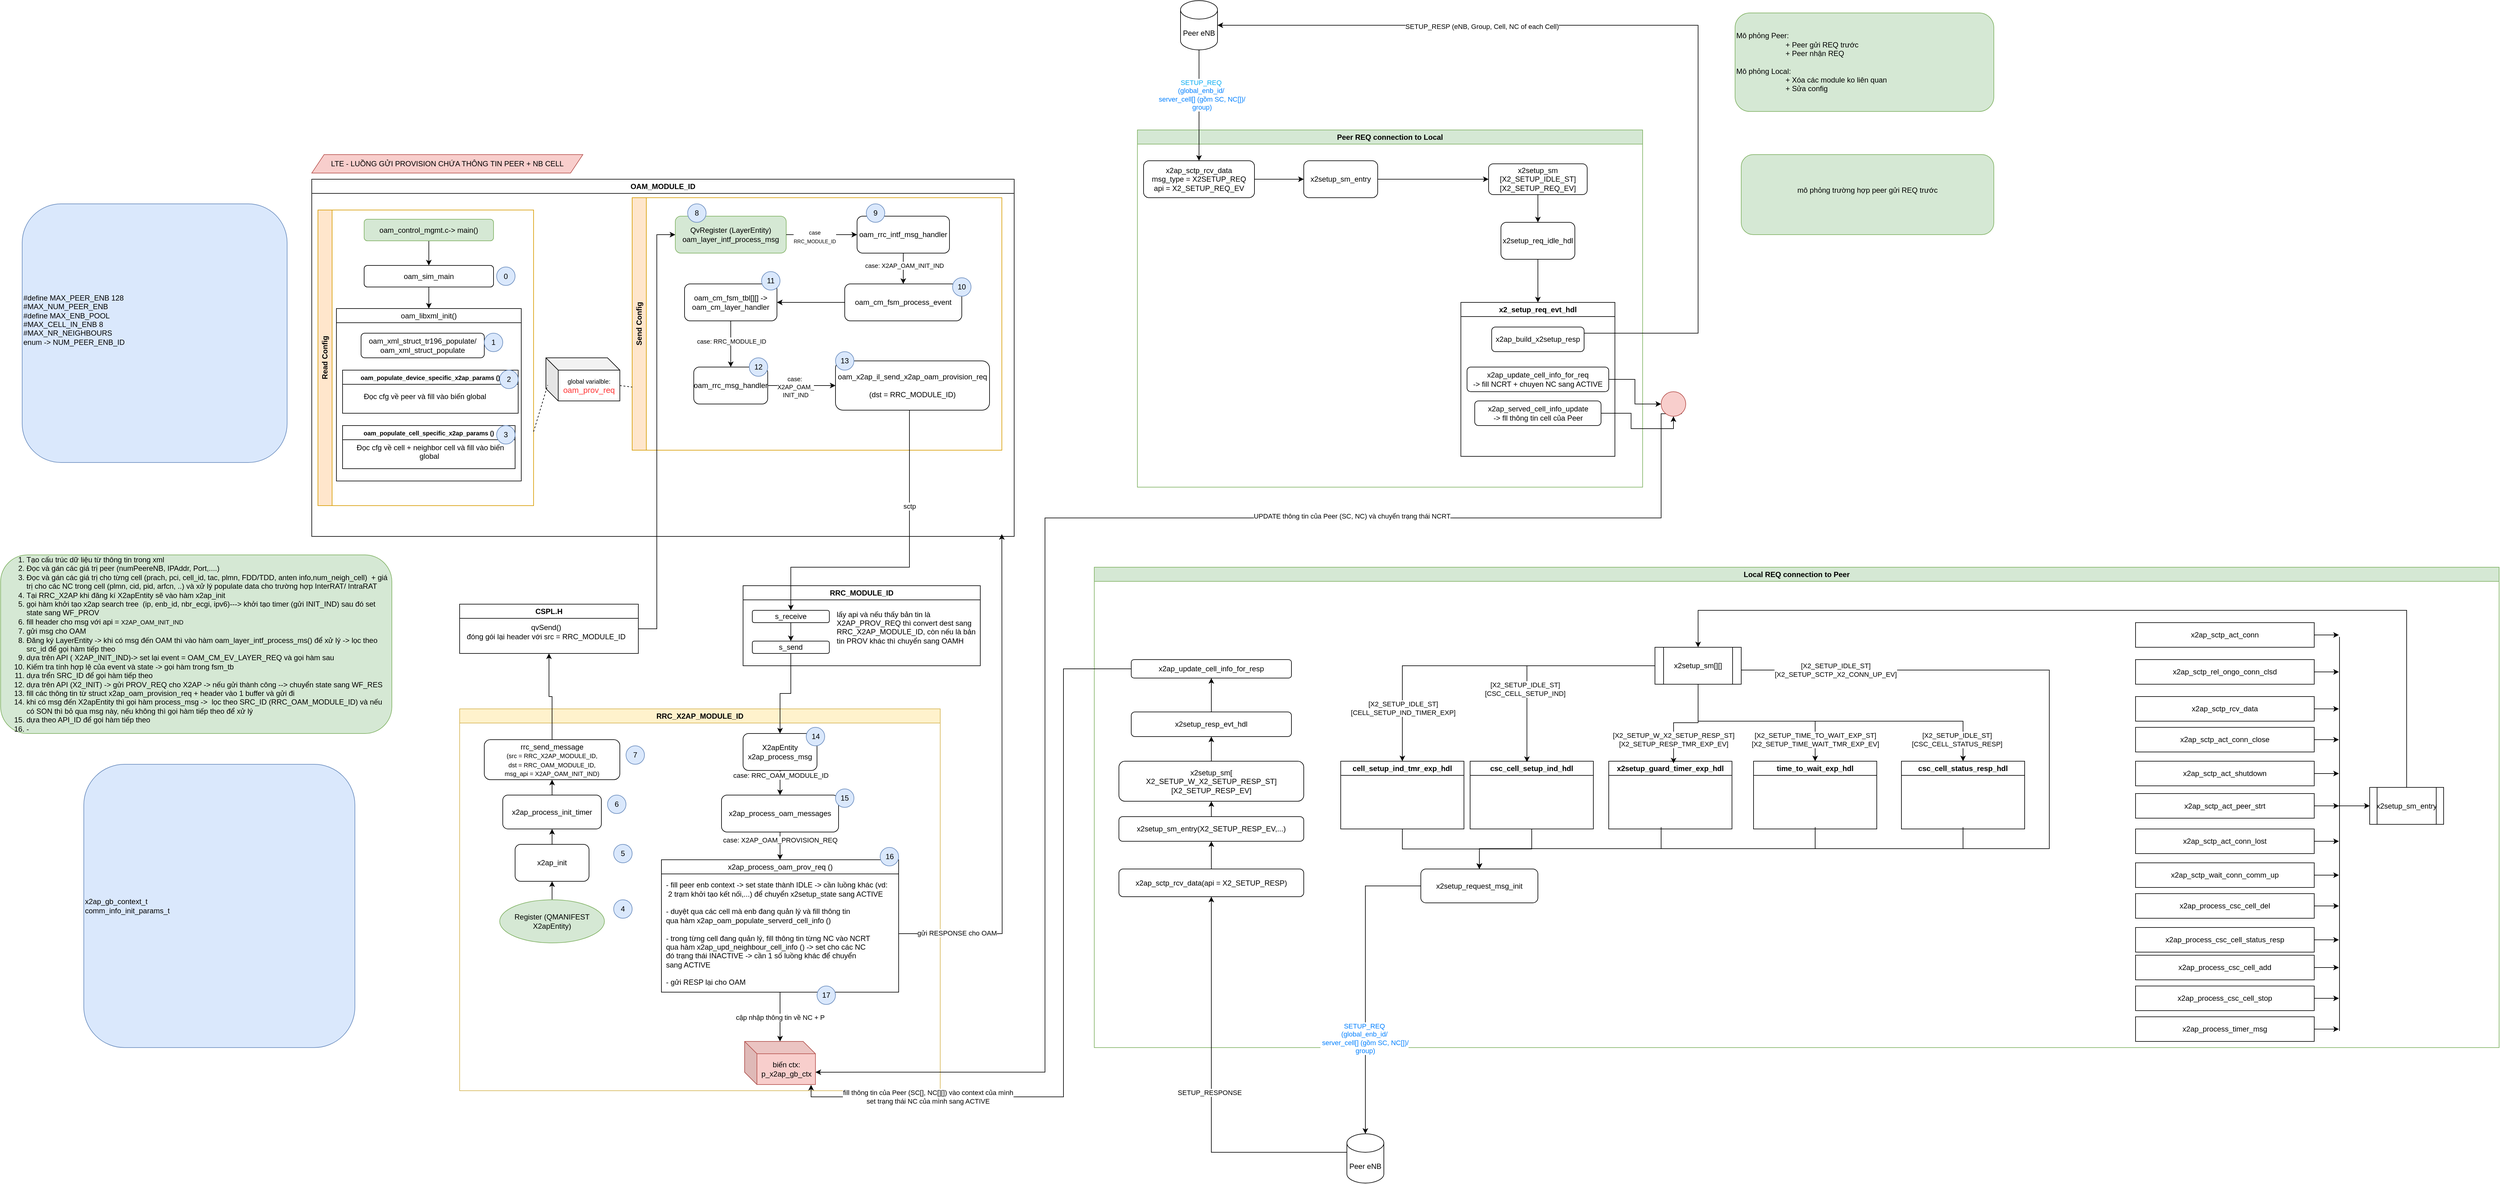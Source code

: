 <mxfile version="28.2.1" pages="2">
  <diagram name="LTE" id="iWgtHmf446mTZc4ntef-">
    <mxGraphModel dx="2553" dy="1589" grid="1" gridSize="10" guides="1" tooltips="1" connect="1" arrows="1" fold="1" page="1" pageScale="1" pageWidth="850" pageHeight="1100" math="0" shadow="0">
      <root>
        <mxCell id="0" />
        <mxCell id="1" parent="0" />
        <mxCell id="jGytHkXesSH2hj34qdEf-2" value="OAM_MODULE_ID" style="swimlane;whiteSpace=wrap;html=1;" parent="1" vertex="1">
          <mxGeometry x="-360" y="-230" width="1140" height="580" as="geometry" />
        </mxCell>
        <mxCell id="nEFYsT-crpDZ1YoU7cJc-28" value="" style="edgeStyle=orthogonalEdgeStyle;rounded=0;orthogonalLoop=1;jettySize=auto;html=1;" parent="jGytHkXesSH2hj34qdEf-2" source="jGytHkXesSH2hj34qdEf-7" target="nEFYsT-crpDZ1YoU7cJc-15" edge="1">
          <mxGeometry relative="1" as="geometry" />
        </mxCell>
        <mxCell id="nEFYsT-crpDZ1YoU7cJc-30" value="" style="edgeStyle=orthogonalEdgeStyle;rounded=0;orthogonalLoop=1;jettySize=auto;html=1;" parent="jGytHkXesSH2hj34qdEf-2" source="nEFYsT-crpDZ1YoU7cJc-15" target="nEFYsT-crpDZ1YoU7cJc-24" edge="1">
          <mxGeometry relative="1" as="geometry" />
        </mxCell>
        <mxCell id="nEFYsT-crpDZ1YoU7cJc-109" value="&lt;font style=&quot;font-size: 10px;&quot;&gt;case: RRC_MODULE_ID&lt;/font&gt;" style="edgeLabel;html=1;align=center;verticalAlign=middle;resizable=0;points=[];" parent="nEFYsT-crpDZ1YoU7cJc-30" vertex="1" connectable="0">
          <mxGeometry x="-0.12" y="1" relative="1" as="geometry">
            <mxPoint as="offset" />
          </mxGeometry>
        </mxCell>
        <mxCell id="nEFYsT-crpDZ1YoU7cJc-15" value="oam_cm_fsm_tbl[][] -&amp;gt; oam_cm_layer_handler" style="rounded=1;whiteSpace=wrap;html=1;" parent="jGytHkXesSH2hj34qdEf-2" vertex="1">
          <mxGeometry x="605" y="170" width="150" height="60" as="geometry" />
        </mxCell>
        <mxCell id="nEFYsT-crpDZ1YoU7cJc-63" value="&lt;span style=&quot;font-weight: 400;&quot;&gt;oam_libxml_init()&lt;/span&gt;" style="swimlane;whiteSpace=wrap;html=1;" parent="jGytHkXesSH2hj34qdEf-2" vertex="1">
          <mxGeometry x="40" y="210" width="300" height="280" as="geometry" />
        </mxCell>
        <mxCell id="nEFYsT-crpDZ1YoU7cJc-61" value="oam_xml_struct_tr196_populate/&lt;div&gt;oam_xml_struct_populate&lt;/div&gt;" style="rounded=1;whiteSpace=wrap;html=1;" parent="nEFYsT-crpDZ1YoU7cJc-63" vertex="1">
          <mxGeometry x="40" y="40" width="200" height="40" as="geometry" />
        </mxCell>
        <mxCell id="nEFYsT-crpDZ1YoU7cJc-68" value="&lt;font style=&quot;font-size: 10px;&quot;&gt;oam_populate_device_specific_x2ap_params ()&lt;/font&gt;" style="swimlane;whiteSpace=wrap;html=1;" parent="nEFYsT-crpDZ1YoU7cJc-63" vertex="1">
          <mxGeometry x="10" y="100" width="285" height="70" as="geometry">
            <mxRectangle x="10" y="100" width="250" height="30" as="alternateBounds" />
          </mxGeometry>
        </mxCell>
        <mxCell id="nEFYsT-crpDZ1YoU7cJc-73" value="Đọc cfg về peer và fill vào biến global&amp;nbsp;&lt;div&gt;&lt;br&gt;&lt;/div&gt;" style="text;html=1;align=center;verticalAlign=middle;resizable=0;points=[];autosize=1;strokeColor=none;fillColor=none;" parent="nEFYsT-crpDZ1YoU7cJc-68" vertex="1">
          <mxGeometry x="20" y="30" width="230" height="40" as="geometry" />
        </mxCell>
        <mxCell id="nEFYsT-crpDZ1YoU7cJc-163" value="2" style="ellipse;whiteSpace=wrap;html=1;aspect=fixed;fillColor=#dae8fc;strokeColor=#6c8ebf;" parent="nEFYsT-crpDZ1YoU7cJc-68" vertex="1">
          <mxGeometry x="255" width="30" height="30" as="geometry" />
        </mxCell>
        <mxCell id="nEFYsT-crpDZ1YoU7cJc-72" value="&lt;font style=&quot;font-size: 10px;&quot;&gt;oam_populate_cell_specific_x2ap_params ()&lt;/font&gt;" style="swimlane;whiteSpace=wrap;html=1;" parent="nEFYsT-crpDZ1YoU7cJc-63" vertex="1">
          <mxGeometry x="10" y="190" width="280" height="70" as="geometry">
            <mxRectangle x="10" y="100" width="250" height="30" as="alternateBounds" />
          </mxGeometry>
        </mxCell>
        <mxCell id="nEFYsT-crpDZ1YoU7cJc-75" value="&lt;span style=&quot;text-wrap-mode: nowrap;&quot;&gt;Đọc cfg về cell + neighbor cell và fill vào biến global&amp;nbsp;&lt;/span&gt;&lt;div style=&quot;text-wrap-mode: nowrap;&quot;&gt;&lt;br&gt;&lt;/div&gt;" style="text;html=1;align=center;verticalAlign=middle;whiteSpace=wrap;rounded=0;" parent="nEFYsT-crpDZ1YoU7cJc-72" vertex="1">
          <mxGeometry x="5" y="30" width="275" height="40" as="geometry" />
        </mxCell>
        <mxCell id="nEFYsT-crpDZ1YoU7cJc-164" value="3" style="ellipse;whiteSpace=wrap;html=1;aspect=fixed;fillColor=#dae8fc;strokeColor=#6c8ebf;" parent="nEFYsT-crpDZ1YoU7cJc-72" vertex="1">
          <mxGeometry x="250" width="30" height="30" as="geometry" />
        </mxCell>
        <mxCell id="nEFYsT-crpDZ1YoU7cJc-93" value="&lt;span style=&quot;font-size: 10px; text-wrap-mode: nowrap;&quot;&gt;global varialble:&lt;/span&gt;&lt;div&gt;&lt;span style=&quot;text-wrap-mode: nowrap;&quot;&gt;&lt;font style=&quot;font-size: 13px; color: rgb(255, 51, 51);&quot;&gt;oam_prov_req&lt;/font&gt;&lt;/span&gt;&lt;/div&gt;" style="shape=cube;whiteSpace=wrap;html=1;boundedLbl=1;backgroundOutline=1;darkOpacity=0.05;darkOpacity2=0.1;" parent="jGytHkXesSH2hj34qdEf-2" vertex="1">
          <mxGeometry x="380" y="290" width="120" height="70" as="geometry" />
        </mxCell>
        <mxCell id="nEFYsT-crpDZ1YoU7cJc-94" value="&lt;font style=&quot;color: rgb(0, 0, 0);&quot;&gt;Read Config&lt;/font&gt;" style="swimlane;horizontal=0;whiteSpace=wrap;html=1;fillColor=#ffe6cc;strokeColor=#d79b00;" parent="jGytHkXesSH2hj34qdEf-2" vertex="1">
          <mxGeometry x="10" y="50" width="350" height="480" as="geometry" />
        </mxCell>
        <mxCell id="nEFYsT-crpDZ1YoU7cJc-143" value="" style="edgeStyle=orthogonalEdgeStyle;rounded=0;orthogonalLoop=1;jettySize=auto;html=1;" parent="nEFYsT-crpDZ1YoU7cJc-94" source="nEFYsT-crpDZ1YoU7cJc-65" target="nEFYsT-crpDZ1YoU7cJc-141" edge="1">
          <mxGeometry relative="1" as="geometry" />
        </mxCell>
        <mxCell id="nEFYsT-crpDZ1YoU7cJc-65" value="oam_control_mgmt.c-&amp;gt; main()" style="rounded=1;whiteSpace=wrap;html=1;fillColor=#d5e8d4;strokeColor=#82b366;" parent="nEFYsT-crpDZ1YoU7cJc-94" vertex="1">
          <mxGeometry x="75" y="15" width="210" height="35" as="geometry" />
        </mxCell>
        <mxCell id="nEFYsT-crpDZ1YoU7cJc-141" value="oam_sim_main" style="rounded=1;whiteSpace=wrap;html=1;" parent="nEFYsT-crpDZ1YoU7cJc-94" vertex="1">
          <mxGeometry x="75" y="90" width="210" height="35" as="geometry" />
        </mxCell>
        <mxCell id="nEFYsT-crpDZ1YoU7cJc-148" value="1" style="ellipse;whiteSpace=wrap;html=1;aspect=fixed;fillColor=#dae8fc;strokeColor=#6c8ebf;" parent="nEFYsT-crpDZ1YoU7cJc-94" vertex="1">
          <mxGeometry x="270" y="200" width="30" height="30" as="geometry" />
        </mxCell>
        <mxCell id="nEFYsT-crpDZ1YoU7cJc-182" value="0" style="ellipse;whiteSpace=wrap;html=1;aspect=fixed;fillColor=#dae8fc;strokeColor=#6c8ebf;" parent="nEFYsT-crpDZ1YoU7cJc-94" vertex="1">
          <mxGeometry x="290" y="92.5" width="30" height="30" as="geometry" />
        </mxCell>
        <mxCell id="nEFYsT-crpDZ1YoU7cJc-95" value="&lt;font style=&quot;color: rgb(0, 0, 0);&quot;&gt;Send Config&lt;/font&gt;" style="swimlane;horizontal=0;whiteSpace=wrap;html=1;fillColor=#ffe6cc;strokeColor=#d79b00;" parent="jGytHkXesSH2hj34qdEf-2" vertex="1">
          <mxGeometry x="520" y="30" width="600" height="410" as="geometry" />
        </mxCell>
        <mxCell id="nEFYsT-crpDZ1YoU7cJc-16" value="oam_rrc_intf_msg_handler" style="rounded=1;whiteSpace=wrap;html=1;" parent="nEFYsT-crpDZ1YoU7cJc-95" vertex="1">
          <mxGeometry x="365" y="30" width="150" height="60" as="geometry" />
        </mxCell>
        <mxCell id="jGytHkXesSH2hj34qdEf-7" value="oam_cm_fsm_process_event" style="rounded=1;whiteSpace=wrap;html=1;" parent="nEFYsT-crpDZ1YoU7cJc-95" vertex="1">
          <mxGeometry x="345" y="140" width="190" height="60" as="geometry" />
        </mxCell>
        <mxCell id="nEFYsT-crpDZ1YoU7cJc-27" value="" style="edgeStyle=orthogonalEdgeStyle;rounded=0;orthogonalLoop=1;jettySize=auto;html=1;" parent="nEFYsT-crpDZ1YoU7cJc-95" source="nEFYsT-crpDZ1YoU7cJc-16" target="jGytHkXesSH2hj34qdEf-7" edge="1">
          <mxGeometry relative="1" as="geometry" />
        </mxCell>
        <mxCell id="nEFYsT-crpDZ1YoU7cJc-108" value="&lt;font style=&quot;font-size: 10px;&quot;&gt;case: X2AP_OAM_INIT_IND&lt;span style=&quot;background-color: light-dark(#ffffff, var(--ge-dark-color, #121212)); color: light-dark(rgb(0, 0, 0), rgb(255, 255, 255));&quot;&gt;&amp;nbsp;&lt;/span&gt;&lt;/font&gt;" style="edgeLabel;html=1;align=center;verticalAlign=middle;resizable=0;points=[];" parent="nEFYsT-crpDZ1YoU7cJc-27" vertex="1" connectable="0">
          <mxGeometry x="-0.2" y="3" relative="1" as="geometry">
            <mxPoint as="offset" />
          </mxGeometry>
        </mxCell>
        <mxCell id="jGytHkXesSH2hj34qdEf-6" value="&lt;div&gt;QvRegister (LayerEntity)&lt;/div&gt;oam_layer_intf_process_msg" style="rounded=1;whiteSpace=wrap;html=1;fillColor=#d5e8d4;strokeColor=#82b366;" parent="nEFYsT-crpDZ1YoU7cJc-95" vertex="1">
          <mxGeometry x="70" y="30" width="180" height="60" as="geometry" />
        </mxCell>
        <mxCell id="nEFYsT-crpDZ1YoU7cJc-26" value="" style="edgeStyle=orthogonalEdgeStyle;rounded=0;orthogonalLoop=1;jettySize=auto;html=1;" parent="nEFYsT-crpDZ1YoU7cJc-95" source="jGytHkXesSH2hj34qdEf-6" target="nEFYsT-crpDZ1YoU7cJc-16" edge="1">
          <mxGeometry relative="1" as="geometry" />
        </mxCell>
        <mxCell id="nEFYsT-crpDZ1YoU7cJc-107" value="&lt;font style=&quot;font-size: 9px;&quot;&gt;case&lt;/font&gt;&lt;div&gt;&lt;font style=&quot;font-size: 8px;&quot;&gt;RRC_MODULE_ID&lt;/font&gt;&lt;/div&gt;" style="edgeLabel;html=1;align=center;verticalAlign=middle;resizable=0;points=[];" parent="nEFYsT-crpDZ1YoU7cJc-26" vertex="1" connectable="0">
          <mxGeometry x="-0.2" y="-3" relative="1" as="geometry">
            <mxPoint as="offset" />
          </mxGeometry>
        </mxCell>
        <mxCell id="nEFYsT-crpDZ1YoU7cJc-24" value="oam_rrc_msg_handler" style="rounded=1;whiteSpace=wrap;html=1;" parent="nEFYsT-crpDZ1YoU7cJc-95" vertex="1">
          <mxGeometry x="100" y="275" width="120" height="60" as="geometry" />
        </mxCell>
        <mxCell id="nEFYsT-crpDZ1YoU7cJc-25" value="oam_x2ap_il_send_x2ap_oam_provision_req&lt;div&gt;&lt;br&gt;&lt;div&gt;(dst = RRC_MODULE_ID)&lt;/div&gt;&lt;/div&gt;" style="rounded=1;whiteSpace=wrap;html=1;" parent="nEFYsT-crpDZ1YoU7cJc-95" vertex="1">
          <mxGeometry x="330" y="265" width="250" height="80" as="geometry" />
        </mxCell>
        <mxCell id="nEFYsT-crpDZ1YoU7cJc-31" value="" style="edgeStyle=orthogonalEdgeStyle;rounded=0;orthogonalLoop=1;jettySize=auto;html=1;" parent="nEFYsT-crpDZ1YoU7cJc-95" source="nEFYsT-crpDZ1YoU7cJc-24" target="nEFYsT-crpDZ1YoU7cJc-25" edge="1">
          <mxGeometry relative="1" as="geometry" />
        </mxCell>
        <mxCell id="nEFYsT-crpDZ1YoU7cJc-111" value="&lt;span style=&quot;font-size: 10px;&quot;&gt;case:&amp;nbsp;&lt;/span&gt;&lt;div&gt;&lt;span style=&quot;font-size: 10px;&quot;&gt;X2AP_OAM_&lt;/span&gt;&lt;/div&gt;&lt;div&gt;&lt;span style=&quot;font-size: 10px;&quot;&gt;INIT_IND&lt;/span&gt;&lt;/div&gt;" style="edgeLabel;html=1;align=center;verticalAlign=middle;resizable=0;points=[];" parent="nEFYsT-crpDZ1YoU7cJc-31" vertex="1" connectable="0">
          <mxGeometry x="-0.182" y="-2" relative="1" as="geometry">
            <mxPoint as="offset" />
          </mxGeometry>
        </mxCell>
        <mxCell id="nEFYsT-crpDZ1YoU7cJc-173" value="9" style="ellipse;whiteSpace=wrap;html=1;aspect=fixed;fillColor=#dae8fc;strokeColor=#6c8ebf;" parent="nEFYsT-crpDZ1YoU7cJc-95" vertex="1">
          <mxGeometry x="380" y="10" width="30" height="30" as="geometry" />
        </mxCell>
        <mxCell id="nEFYsT-crpDZ1YoU7cJc-174" value="10" style="ellipse;whiteSpace=wrap;html=1;aspect=fixed;fillColor=#dae8fc;strokeColor=#6c8ebf;" parent="nEFYsT-crpDZ1YoU7cJc-95" vertex="1">
          <mxGeometry x="520" y="130" width="30" height="30" as="geometry" />
        </mxCell>
        <mxCell id="nEFYsT-crpDZ1YoU7cJc-175" value="11" style="ellipse;whiteSpace=wrap;html=1;aspect=fixed;fillColor=#dae8fc;strokeColor=#6c8ebf;" parent="nEFYsT-crpDZ1YoU7cJc-95" vertex="1">
          <mxGeometry x="210" y="120" width="30" height="30" as="geometry" />
        </mxCell>
        <mxCell id="nEFYsT-crpDZ1YoU7cJc-177" value="13" style="ellipse;whiteSpace=wrap;html=1;aspect=fixed;fillColor=#dae8fc;strokeColor=#6c8ebf;" parent="nEFYsT-crpDZ1YoU7cJc-95" vertex="1">
          <mxGeometry x="330" y="250" width="30" height="30" as="geometry" />
        </mxCell>
        <mxCell id="nEFYsT-crpDZ1YoU7cJc-96" value="" style="endArrow=none;dashed=1;html=1;rounded=0;exitX=1;exitY=0.75;exitDx=0;exitDy=0;entryX=0.024;entryY=0.633;entryDx=0;entryDy=0;entryPerimeter=0;" parent="jGytHkXesSH2hj34qdEf-2" source="nEFYsT-crpDZ1YoU7cJc-94" target="nEFYsT-crpDZ1YoU7cJc-93" edge="1">
          <mxGeometry width="50" height="50" relative="1" as="geometry">
            <mxPoint x="380" y="435" as="sourcePoint" />
            <mxPoint x="430" y="385" as="targetPoint" />
          </mxGeometry>
        </mxCell>
        <mxCell id="nEFYsT-crpDZ1YoU7cJc-97" value="" style="endArrow=none;dashed=1;html=1;rounded=0;exitX=0;exitY=0;exitDx=120;exitDy=45;exitPerimeter=0;entryX=0;entryY=0.75;entryDx=0;entryDy=0;" parent="jGytHkXesSH2hj34qdEf-2" source="nEFYsT-crpDZ1YoU7cJc-93" target="nEFYsT-crpDZ1YoU7cJc-95" edge="1">
          <mxGeometry width="50" height="50" relative="1" as="geometry">
            <mxPoint x="380" y="435" as="sourcePoint" />
            <mxPoint x="430" y="385" as="targetPoint" />
          </mxGeometry>
        </mxCell>
        <mxCell id="nEFYsT-crpDZ1YoU7cJc-145" style="edgeStyle=orthogonalEdgeStyle;rounded=0;orthogonalLoop=1;jettySize=auto;html=1;entryX=0.5;entryY=0;entryDx=0;entryDy=0;" parent="jGytHkXesSH2hj34qdEf-2" source="nEFYsT-crpDZ1YoU7cJc-141" target="nEFYsT-crpDZ1YoU7cJc-63" edge="1">
          <mxGeometry relative="1" as="geometry" />
        </mxCell>
        <mxCell id="jGytHkXesSH2hj34qdEf-3" value="RRC_X2AP_MODULE_ID" style="swimlane;whiteSpace=wrap;html=1;fillColor=#fff2cc;strokeColor=#d6b656;" parent="1" vertex="1">
          <mxGeometry x="-120" y="630" width="780" height="620" as="geometry" />
        </mxCell>
        <mxCell id="nEFYsT-crpDZ1YoU7cJc-43" value="" style="edgeStyle=orthogonalEdgeStyle;rounded=0;orthogonalLoop=1;jettySize=auto;html=1;" parent="jGytHkXesSH2hj34qdEf-3" source="nEFYsT-crpDZ1YoU7cJc-4" target="nEFYsT-crpDZ1YoU7cJc-6" edge="1">
          <mxGeometry relative="1" as="geometry" />
        </mxCell>
        <mxCell id="nEFYsT-crpDZ1YoU7cJc-4" value="x2ap_process_init_timer" style="rounded=1;whiteSpace=wrap;html=1;" parent="jGytHkXesSH2hj34qdEf-3" vertex="1">
          <mxGeometry x="70" y="140" width="160" height="55" as="geometry" />
        </mxCell>
        <mxCell id="nEFYsT-crpDZ1YoU7cJc-42" value="" style="edgeStyle=orthogonalEdgeStyle;rounded=0;orthogonalLoop=1;jettySize=auto;html=1;" parent="jGytHkXesSH2hj34qdEf-3" source="nEFYsT-crpDZ1YoU7cJc-3" target="nEFYsT-crpDZ1YoU7cJc-4" edge="1">
          <mxGeometry relative="1" as="geometry" />
        </mxCell>
        <mxCell id="nEFYsT-crpDZ1YoU7cJc-3" value="x2ap_init" style="rounded=1;whiteSpace=wrap;html=1;" parent="jGytHkXesSH2hj34qdEf-3" vertex="1">
          <mxGeometry x="90" y="220" width="120" height="60" as="geometry" />
        </mxCell>
        <mxCell id="nEFYsT-crpDZ1YoU7cJc-6" value="rrc_send_message&lt;div&gt;&lt;font style=&quot;font-size: 10px;&quot;&gt;(src = RRC_X2AP_MODULE_ID,&lt;/font&gt;&lt;/div&gt;&lt;div&gt;&lt;font style=&quot;font-size: 10px;&quot;&gt;&amp;nbsp;dst = RRC_OAM_MODULE_ID,&amp;nbsp;&lt;/font&gt;&lt;/div&gt;&lt;div&gt;&lt;font style=&quot;font-size: 10px;&quot;&gt;msg_api = X2AP_OAM_INIT_IND)&lt;/font&gt;&lt;/div&gt;" style="rounded=1;whiteSpace=wrap;html=1;" parent="jGytHkXesSH2hj34qdEf-3" vertex="1">
          <mxGeometry x="40" y="50" width="220" height="65" as="geometry" />
        </mxCell>
        <mxCell id="nEFYsT-crpDZ1YoU7cJc-84" value="" style="edgeStyle=orthogonalEdgeStyle;rounded=0;orthogonalLoop=1;jettySize=auto;html=1;" parent="jGytHkXesSH2hj34qdEf-3" source="nEFYsT-crpDZ1YoU7cJc-12" target="nEFYsT-crpDZ1YoU7cJc-11" edge="1">
          <mxGeometry relative="1" as="geometry" />
        </mxCell>
        <mxCell id="7GoscIbdtp-0AamT8vIT-3" value="case: RRC_OAM_MODULE_ID" style="edgeLabel;html=1;align=center;verticalAlign=middle;resizable=0;points=[];" parent="nEFYsT-crpDZ1YoU7cJc-84" vertex="1" connectable="0">
          <mxGeometry x="-0.619" y="1" relative="1" as="geometry">
            <mxPoint as="offset" />
          </mxGeometry>
        </mxCell>
        <mxCell id="nEFYsT-crpDZ1YoU7cJc-12" value="&lt;div&gt;X2apEntity&lt;/div&gt;x2ap_process_msg" style="rounded=1;whiteSpace=wrap;html=1;" parent="jGytHkXesSH2hj34qdEf-3" vertex="1">
          <mxGeometry x="460" y="40" width="120" height="60" as="geometry" />
        </mxCell>
        <mxCell id="nEFYsT-crpDZ1YoU7cJc-85" style="edgeStyle=orthogonalEdgeStyle;rounded=0;orthogonalLoop=1;jettySize=auto;html=1;entryX=0.5;entryY=0;entryDx=0;entryDy=0;" parent="jGytHkXesSH2hj34qdEf-3" source="nEFYsT-crpDZ1YoU7cJc-11" target="nEFYsT-crpDZ1YoU7cJc-83" edge="1">
          <mxGeometry relative="1" as="geometry" />
        </mxCell>
        <mxCell id="7GoscIbdtp-0AamT8vIT-4" value="case: X2AP_OAM_PROVISION_REQ" style="edgeLabel;html=1;align=center;verticalAlign=middle;resizable=0;points=[];" parent="nEFYsT-crpDZ1YoU7cJc-85" vertex="1" connectable="0">
          <mxGeometry x="-0.429" relative="1" as="geometry">
            <mxPoint as="offset" />
          </mxGeometry>
        </mxCell>
        <mxCell id="nEFYsT-crpDZ1YoU7cJc-11" value="x2ap_process_oam_messages" style="rounded=1;whiteSpace=wrap;html=1;" parent="jGytHkXesSH2hj34qdEf-3" vertex="1">
          <mxGeometry x="425" y="140" width="190" height="60" as="geometry" />
        </mxCell>
        <mxCell id="nEFYsT-crpDZ1YoU7cJc-103" value="" style="edgeStyle=orthogonalEdgeStyle;rounded=0;orthogonalLoop=1;jettySize=auto;html=1;" parent="jGytHkXesSH2hj34qdEf-3" source="nEFYsT-crpDZ1YoU7cJc-83" target="nEFYsT-crpDZ1YoU7cJc-101" edge="1">
          <mxGeometry relative="1" as="geometry" />
        </mxCell>
        <mxCell id="4SOa410NmmghQBkVjJKv-9" value="cập nhập thông tin về NC + P" style="edgeLabel;html=1;align=center;verticalAlign=middle;resizable=0;points=[];" parent="nEFYsT-crpDZ1YoU7cJc-103" vertex="1" connectable="0">
          <mxGeometry x="0.027" relative="1" as="geometry">
            <mxPoint as="offset" />
          </mxGeometry>
        </mxCell>
        <mxCell id="nEFYsT-crpDZ1YoU7cJc-83" value="&lt;span style=&quot;font-weight: 400;&quot;&gt;x2ap_process_oam_prov_req ()&lt;/span&gt;" style="swimlane;whiteSpace=wrap;html=1;" parent="jGytHkXesSH2hj34qdEf-3" vertex="1">
          <mxGeometry x="327.5" y="245" width="385" height="215" as="geometry" />
        </mxCell>
        <mxCell id="7GoscIbdtp-0AamT8vIT-5" style="edgeStyle=orthogonalEdgeStyle;rounded=0;orthogonalLoop=1;jettySize=auto;html=1;" parent="nEFYsT-crpDZ1YoU7cJc-83" source="nEFYsT-crpDZ1YoU7cJc-88" edge="1">
          <mxGeometry relative="1" as="geometry">
            <mxPoint x="552.5" y="-528.704" as="targetPoint" />
          </mxGeometry>
        </mxCell>
        <mxCell id="7GoscIbdtp-0AamT8vIT-7" value="gửi RESPONSE cho OAM" style="edgeLabel;html=1;align=center;verticalAlign=middle;resizable=0;points=[];" parent="7GoscIbdtp-0AamT8vIT-5" vertex="1" connectable="0">
          <mxGeometry x="-0.768" y="1" relative="1" as="geometry">
            <mxPoint as="offset" />
          </mxGeometry>
        </mxCell>
        <mxCell id="nEFYsT-crpDZ1YoU7cJc-88" value="- fill peer enb context -&amp;gt; set state thành IDLE -&amp;gt; cần luồng&amp;nbsp;&lt;span style=&quot;background-color: transparent; color: light-dark(rgb(0, 0, 0), rgb(255, 255, 255));&quot;&gt;khác (vd:&lt;/span&gt;&lt;div&gt;&lt;span style=&quot;background-color: transparent; color: light-dark(rgb(0, 0, 0), rgb(255, 255, 255));&quot;&gt;&amp;nbsp;2 trạm khởi tạo kết nối,...) để&amp;nbsp;&lt;/span&gt;&lt;span style=&quot;background-color: transparent; color: light-dark(rgb(0, 0, 0), rgb(255, 255, 255));&quot;&gt;chuyển x2setup_state sang ACTIVE&lt;/span&gt;&lt;div&gt;&lt;div&gt;&lt;br&gt;- duyệt qua các cell mà enb đang quản lý&amp;nbsp;và fill thông tin&lt;br&gt;qua hàm x2ap_oam_populate_serverd_cell_info ()&lt;br&gt;&lt;br&gt;- trong từng cell đang quản lý, fill thông tin từng NC vào NCRT&amp;nbsp;&lt;br&gt;qua hàm&amp;nbsp;x2ap_upd_neighbour_cell_info () -&amp;gt; set cho các NC&lt;div&gt;&lt;span style=&quot;background-color: transparent; color: light-dark(rgb(0, 0, 0), rgb(255, 255, 255));&quot;&gt;đó trạng thái INACTIVE -&amp;gt; cần 1 số luồng khác để chuyển&amp;nbsp;&lt;/span&gt;&lt;div&gt;sang ACTIVE&lt;/div&gt;&lt;/div&gt;&lt;/div&gt;&lt;/div&gt;&lt;/div&gt;&lt;div&gt;&lt;br&gt;&lt;/div&gt;&lt;div&gt;- gửi RESP lại cho OAM&lt;/div&gt;" style="text;align=left;verticalAlign=middle;resizable=0;points=[];autosize=1;strokeColor=none;fillColor=none;html=1;" parent="nEFYsT-crpDZ1YoU7cJc-83" vertex="1">
          <mxGeometry x="5" y="25" width="380" height="190" as="geometry" />
        </mxCell>
        <mxCell id="nEFYsT-crpDZ1YoU7cJc-180" value="16" style="ellipse;whiteSpace=wrap;html=1;aspect=fixed;fillColor=#dae8fc;strokeColor=#6c8ebf;" parent="nEFYsT-crpDZ1YoU7cJc-83" vertex="1">
          <mxGeometry x="355" y="-20" width="30" height="30" as="geometry" />
        </mxCell>
        <mxCell id="nEFYsT-crpDZ1YoU7cJc-100" value="" style="edgeStyle=orthogonalEdgeStyle;rounded=0;orthogonalLoop=1;jettySize=auto;html=1;" parent="jGytHkXesSH2hj34qdEf-3" source="nEFYsT-crpDZ1YoU7cJc-99" target="nEFYsT-crpDZ1YoU7cJc-3" edge="1">
          <mxGeometry relative="1" as="geometry" />
        </mxCell>
        <mxCell id="nEFYsT-crpDZ1YoU7cJc-99" value="Register (QMANIFEST X2apEntity)" style="ellipse;whiteSpace=wrap;html=1;fillColor=#d5e8d4;strokeColor=#82b366;" parent="jGytHkXesSH2hj34qdEf-3" vertex="1">
          <mxGeometry x="65" y="310" width="170" height="70" as="geometry" />
        </mxCell>
        <mxCell id="nEFYsT-crpDZ1YoU7cJc-101" value="biến ctx: p_x2ap_gb_ctx" style="shape=cube;whiteSpace=wrap;html=1;boundedLbl=1;backgroundOutline=1;darkOpacity=0.05;darkOpacity2=0.1;fillColor=#f8cecc;strokeColor=#b85450;" parent="jGytHkXesSH2hj34qdEf-3" vertex="1">
          <mxGeometry x="462.5" y="540" width="115" height="70" as="geometry" />
        </mxCell>
        <mxCell id="nEFYsT-crpDZ1YoU7cJc-178" value="14" style="ellipse;whiteSpace=wrap;html=1;aspect=fixed;fillColor=#dae8fc;strokeColor=#6c8ebf;" parent="jGytHkXesSH2hj34qdEf-3" vertex="1">
          <mxGeometry x="562.5" y="30" width="30" height="30" as="geometry" />
        </mxCell>
        <mxCell id="nEFYsT-crpDZ1YoU7cJc-179" value="15" style="ellipse;whiteSpace=wrap;html=1;aspect=fixed;fillColor=#dae8fc;strokeColor=#6c8ebf;" parent="jGytHkXesSH2hj34qdEf-3" vertex="1">
          <mxGeometry x="610" y="130" width="30" height="30" as="geometry" />
        </mxCell>
        <mxCell id="nEFYsT-crpDZ1YoU7cJc-181" value="17" style="ellipse;whiteSpace=wrap;html=1;aspect=fixed;fillColor=#dae8fc;strokeColor=#6c8ebf;" parent="jGytHkXesSH2hj34qdEf-3" vertex="1">
          <mxGeometry x="580" y="450" width="30" height="30" as="geometry" />
        </mxCell>
        <mxCell id="NYHd2ZrHECOrhbtWjlzU-33" style="edgeStyle=orthogonalEdgeStyle;rounded=0;orthogonalLoop=1;jettySize=auto;html=1;entryX=0;entryY=0;entryDx=115;entryDy=45;entryPerimeter=0;exitX=0.843;exitY=0.892;exitDx=0;exitDy=0;exitPerimeter=0;" parent="jGytHkXesSH2hj34qdEf-3" source="NYHd2ZrHECOrhbtWjlzU-29" edge="1">
          <mxGeometry relative="1" as="geometry">
            <mxPoint x="1950.0" y="-490.001" as="sourcePoint" />
            <mxPoint x="577.5" y="589.94" as="targetPoint" />
            <Array as="points">
              <mxPoint x="1950" y="-479" />
              <mxPoint x="1950" y="-310" />
              <mxPoint x="950" y="-310" />
              <mxPoint x="950" y="590" />
            </Array>
          </mxGeometry>
        </mxCell>
        <mxCell id="NYHd2ZrHECOrhbtWjlzU-35" value="UPDATE thông tin của Peer (SC, NC) và chuyển trạng thái NCRT" style="edgeLabel;html=1;align=center;verticalAlign=middle;resizable=0;points=[];" parent="NYHd2ZrHECOrhbtWjlzU-33" vertex="1" connectable="0">
          <mxGeometry x="-0.43" y="-3" relative="1" as="geometry">
            <mxPoint as="offset" />
          </mxGeometry>
        </mxCell>
        <mxCell id="nEFYsT-crpDZ1YoU7cJc-2" value="RRC_MODULE_ID" style="swimlane;whiteSpace=wrap;html=1;" parent="1" vertex="1">
          <mxGeometry x="340" y="430" width="385" height="130" as="geometry" />
        </mxCell>
        <mxCell id="nEFYsT-crpDZ1YoU7cJc-33" value="" style="edgeStyle=orthogonalEdgeStyle;rounded=0;orthogonalLoop=1;jettySize=auto;html=1;" parent="nEFYsT-crpDZ1YoU7cJc-2" source="nEFYsT-crpDZ1YoU7cJc-8" target="nEFYsT-crpDZ1YoU7cJc-10" edge="1">
          <mxGeometry relative="1" as="geometry" />
        </mxCell>
        <mxCell id="nEFYsT-crpDZ1YoU7cJc-8" value="s_receive" style="rounded=1;whiteSpace=wrap;html=1;" parent="nEFYsT-crpDZ1YoU7cJc-2" vertex="1">
          <mxGeometry x="15" y="40" width="125" height="20" as="geometry" />
        </mxCell>
        <mxCell id="nEFYsT-crpDZ1YoU7cJc-10" value="s_send" style="rounded=1;whiteSpace=wrap;html=1;" parent="nEFYsT-crpDZ1YoU7cJc-2" vertex="1">
          <mxGeometry x="15" y="90" width="125" height="20" as="geometry" />
        </mxCell>
        <mxCell id="nEFYsT-crpDZ1YoU7cJc-38" value="lấy api và nếu thấy bản tin là X2AP_PROV_REQ thì convert dest sang RRC_X2AP_MODULE_ID, còn nếu là bản tin PROV khác thì chuyển sang OAMH&lt;div&gt;&lt;br&gt;&lt;/div&gt;" style="text;html=1;align=left;verticalAlign=middle;whiteSpace=wrap;rounded=0;" parent="nEFYsT-crpDZ1YoU7cJc-2" vertex="1">
          <mxGeometry x="150" y="60" width="235" height="30" as="geometry" />
        </mxCell>
        <mxCell id="nEFYsT-crpDZ1YoU7cJc-34" style="edgeStyle=orthogonalEdgeStyle;rounded=0;orthogonalLoop=1;jettySize=auto;html=1;" parent="1" source="nEFYsT-crpDZ1YoU7cJc-10" target="nEFYsT-crpDZ1YoU7cJc-12" edge="1">
          <mxGeometry relative="1" as="geometry" />
        </mxCell>
        <mxCell id="nEFYsT-crpDZ1YoU7cJc-78" style="edgeStyle=orthogonalEdgeStyle;rounded=0;orthogonalLoop=1;jettySize=auto;html=1;entryX=0;entryY=0.5;entryDx=0;entryDy=0;" parent="1" source="nEFYsT-crpDZ1YoU7cJc-76" target="jGytHkXesSH2hj34qdEf-6" edge="1">
          <mxGeometry relative="1" as="geometry" />
        </mxCell>
        <mxCell id="nEFYsT-crpDZ1YoU7cJc-76" value="CSPL.H" style="swimlane;whiteSpace=wrap;html=1;" parent="1" vertex="1">
          <mxGeometry x="-120" y="460" width="290" height="80" as="geometry" />
        </mxCell>
        <mxCell id="nEFYsT-crpDZ1YoU7cJc-106" value="qvSend()&lt;div&gt;đóng gói lại header với src = RRC_MODULE_ID&lt;/div&gt;" style="text;html=1;align=center;verticalAlign=middle;resizable=0;points=[];autosize=1;strokeColor=none;fillColor=none;" parent="nEFYsT-crpDZ1YoU7cJc-76" vertex="1">
          <mxGeometry y="25" width="280" height="40" as="geometry" />
        </mxCell>
        <mxCell id="nEFYsT-crpDZ1YoU7cJc-77" style="edgeStyle=orthogonalEdgeStyle;rounded=0;orthogonalLoop=1;jettySize=auto;html=1;entryX=0.5;entryY=1;entryDx=0;entryDy=0;" parent="1" source="nEFYsT-crpDZ1YoU7cJc-6" target="nEFYsT-crpDZ1YoU7cJc-76" edge="1">
          <mxGeometry relative="1" as="geometry" />
        </mxCell>
        <mxCell id="nEFYsT-crpDZ1YoU7cJc-80" value="LTE - LUỒNG GỬI PROVISION CHỨA THÔNG TIN PEER + NB CELL" style="shape=parallelogram;perimeter=parallelogramPerimeter;whiteSpace=wrap;html=1;fixedSize=1;fillColor=#f8cecc;strokeColor=#b85450;" parent="1" vertex="1">
          <mxGeometry x="-360" y="-270" width="440" height="30" as="geometry" />
        </mxCell>
        <mxCell id="nEFYsT-crpDZ1YoU7cJc-110" style="edgeStyle=orthogonalEdgeStyle;rounded=0;orthogonalLoop=1;jettySize=auto;html=1;entryX=0.5;entryY=0;entryDx=0;entryDy=0;" parent="1" source="nEFYsT-crpDZ1YoU7cJc-25" target="nEFYsT-crpDZ1YoU7cJc-8" edge="1">
          <mxGeometry relative="1" as="geometry">
            <Array as="points">
              <mxPoint x="610" y="400" />
              <mxPoint x="418" y="400" />
            </Array>
          </mxGeometry>
        </mxCell>
        <mxCell id="nEFYsT-crpDZ1YoU7cJc-112" value="sctp" style="edgeLabel;html=1;align=center;verticalAlign=middle;resizable=0;points=[];" parent="nEFYsT-crpDZ1YoU7cJc-110" vertex="1" connectable="0">
          <mxGeometry x="-0.399" relative="1" as="geometry">
            <mxPoint as="offset" />
          </mxGeometry>
        </mxCell>
        <mxCell id="nEFYsT-crpDZ1YoU7cJc-161" value="&lt;div style=&quot;line-height: 130%;&quot;&gt;&lt;ol style=&quot;line-height: 120%;&quot;&gt;&lt;li&gt;Tạo cấu trúc dữ liệu từ thông tin trong xml&lt;/li&gt;&lt;li&gt;Đọc và gán các giá trị peer (numPeereNB, IPAddr, Port,....)&lt;/li&gt;&lt;li&gt;Đọc và gán các giá trị cho từng cell (prach, pci, cell_id, tac, plmn, FDD/TDD, anten info,&lt;span style=&quot;background-color: transparent; color: light-dark(rgb(0, 0, 0), rgb(255, 255, 255));&quot;&gt;num_neigh_cell)&amp;nbsp; + giá trị cho các NC trong cell (plmn, cid, pid, arfcn, ..) và xử lý populate data cho trường hợp InterRAT/ IntraRAT&amp;nbsp;&lt;/span&gt;&lt;/li&gt;&lt;li&gt;Tại RRC_X2AP khi đăng kí X2apEntity sẽ vào hàm x2ap_init&lt;/li&gt;&lt;li&gt;gọi hàm khởi tạo x2ap search tree&amp;nbsp; (ip, enb_id, nbr_ecgi, ipv6)---&amp;gt; khởi tạo timer (gửi INIT_IND) sau đó set state sang WF_PROV&lt;/li&gt;&lt;li&gt;fill header cho msg với api =&amp;nbsp;&lt;span style=&quot;font-size: 10px; text-align: center;&quot;&gt;X2AP_OAM_INIT_IND&lt;/span&gt;&lt;/li&gt;&lt;li&gt;gửi msg cho OAM&lt;/li&gt;&lt;li&gt;Đăng ký LayerEntity -&amp;gt; khi có msg đến OAM thì vào hàm&amp;nbsp;&lt;span style=&quot;text-align: center;&quot;&gt;oam_layer_intf_process_ms() để xử lý -&amp;gt; lọc theo src_id để gọi hàm tiếp theo&lt;/span&gt;&lt;/li&gt;&lt;li&gt;dựa trên API ( X2AP_INIT_IND)-&amp;gt; set lại event = OAM_CM_EV_LAYER_REQ và gọi hàm sau&amp;nbsp;&lt;/li&gt;&lt;li&gt;Kiếm tra tính hợp lệ của event và state -&amp;gt; gọi hàm trong fsm_tb&lt;/li&gt;&lt;li&gt;dựa trển SRC_ID để gọi hàm tiếp theo&lt;/li&gt;&lt;li&gt;dựa trên API (X2_INIT) -&amp;gt; gửi PROV_REQ cho X2AP -&amp;gt; nếu gửi thành công --&amp;gt; chuyển state sang WF_RES&lt;/li&gt;&lt;li&gt;fill các thông tin từ struct x2ap_oam_provision_req + header vào 1 buffer và gửi đi&lt;/li&gt;&lt;li&gt;khi có msg đến X2apEntity thì gọi hàm process_msg -&amp;gt;&amp;nbsp; lọc theo SRC_ID (RRC_OAM_MODULE_ID) và nếu có SON thì bỏ qua msg này, nếu không thì gọi hàm tiếp theo để xử lý&lt;/li&gt;&lt;li&gt;dựa theo API_ID để gọi hàm tiếp theo&lt;/li&gt;&lt;li&gt;-&lt;/li&gt;&lt;/ol&gt;&lt;div&gt;&lt;/div&gt;&lt;/div&gt;" style="rounded=1;whiteSpace=wrap;html=1;align=left;fillColor=#d5e8d4;strokeColor=#82b366;" parent="1" vertex="1">
          <mxGeometry x="-865" y="380" width="635" height="290" as="geometry" />
        </mxCell>
        <mxCell id="nEFYsT-crpDZ1YoU7cJc-168" value="4" style="ellipse;whiteSpace=wrap;html=1;aspect=fixed;fillColor=#dae8fc;strokeColor=#6c8ebf;" parent="1" vertex="1">
          <mxGeometry x="130" y="940" width="30" height="30" as="geometry" />
        </mxCell>
        <mxCell id="nEFYsT-crpDZ1YoU7cJc-169" value="5" style="ellipse;whiteSpace=wrap;html=1;aspect=fixed;fillColor=#dae8fc;strokeColor=#6c8ebf;" parent="1" vertex="1">
          <mxGeometry x="130" y="850" width="30" height="30" as="geometry" />
        </mxCell>
        <mxCell id="nEFYsT-crpDZ1YoU7cJc-170" value="6" style="ellipse;whiteSpace=wrap;html=1;aspect=fixed;fillColor=#dae8fc;strokeColor=#6c8ebf;" parent="1" vertex="1">
          <mxGeometry x="120" y="770" width="30" height="30" as="geometry" />
        </mxCell>
        <mxCell id="nEFYsT-crpDZ1YoU7cJc-171" value="7" style="ellipse;whiteSpace=wrap;html=1;aspect=fixed;fillColor=#dae8fc;strokeColor=#6c8ebf;" parent="1" vertex="1">
          <mxGeometry x="150" y="690" width="30" height="30" as="geometry" />
        </mxCell>
        <mxCell id="nEFYsT-crpDZ1YoU7cJc-172" value="8" style="ellipse;whiteSpace=wrap;html=1;aspect=fixed;fillColor=#dae8fc;strokeColor=#6c8ebf;" parent="1" vertex="1">
          <mxGeometry x="250" y="-190" width="30" height="30" as="geometry" />
        </mxCell>
        <mxCell id="nEFYsT-crpDZ1YoU7cJc-176" value="12" style="ellipse;whiteSpace=wrap;html=1;aspect=fixed;fillColor=#dae8fc;strokeColor=#6c8ebf;" parent="1" vertex="1">
          <mxGeometry x="350" y="60" width="30" height="30" as="geometry" />
        </mxCell>
        <mxCell id="7GoscIbdtp-0AamT8vIT-2" value="x2ap_gb_context_t&lt;div&gt;comm_info_init_params_t&lt;/div&gt;" style="rounded=1;whiteSpace=wrap;html=1;fillColor=#dae8fc;strokeColor=#6c8ebf;align=left;" parent="1" vertex="1">
          <mxGeometry x="-730" y="720" width="440" height="460" as="geometry" />
        </mxCell>
        <mxCell id="4SOa410NmmghQBkVjJKv-3" value="Local REQ connection to Peer" style="swimlane;whiteSpace=wrap;html=1;fillColor=#d5e8d4;strokeColor=#82b366;" parent="1" vertex="1">
          <mxGeometry x="910" y="400" width="2280" height="780" as="geometry" />
        </mxCell>
        <mxCell id="NYHd2ZrHECOrhbtWjlzU-39" value="&lt;span style=&quot;font-size: 12px;&quot;&gt;x2setup_request_msg_init&lt;/span&gt;" style="rounded=1;whiteSpace=wrap;html=1;" parent="4SOa410NmmghQBkVjJKv-3" vertex="1">
          <mxGeometry x="530" y="490" width="190" height="55" as="geometry" />
        </mxCell>
        <mxCell id="NYHd2ZrHECOrhbtWjlzU-40" value="&lt;span style=&quot;font-size: 12px;&quot;&gt;x2ap_update_cell_info_for_resp&lt;/span&gt;" style="rounded=1;whiteSpace=wrap;html=1;" parent="4SOa410NmmghQBkVjJKv-3" vertex="1">
          <mxGeometry x="60" y="150" width="260" height="30" as="geometry" />
        </mxCell>
        <mxCell id="NYHd2ZrHECOrhbtWjlzU-52" value="" style="edgeStyle=orthogonalEdgeStyle;rounded=0;orthogonalLoop=1;jettySize=auto;html=1;" parent="4SOa410NmmghQBkVjJKv-3" source="NYHd2ZrHECOrhbtWjlzU-41" target="NYHd2ZrHECOrhbtWjlzU-40" edge="1">
          <mxGeometry relative="1" as="geometry" />
        </mxCell>
        <mxCell id="NYHd2ZrHECOrhbtWjlzU-41" value="&lt;span style=&quot;font-size: 12px;&quot;&gt;x2setup_resp_evt_hdl&lt;/span&gt;" style="rounded=1;whiteSpace=wrap;html=1;" parent="4SOa410NmmghQBkVjJKv-3" vertex="1">
          <mxGeometry x="60" y="235" width="260" height="40" as="geometry" />
        </mxCell>
        <mxCell id="NYHd2ZrHECOrhbtWjlzU-51" value="" style="edgeStyle=orthogonalEdgeStyle;rounded=0;orthogonalLoop=1;jettySize=auto;html=1;" parent="4SOa410NmmghQBkVjJKv-3" source="NYHd2ZrHECOrhbtWjlzU-43" target="NYHd2ZrHECOrhbtWjlzU-41" edge="1">
          <mxGeometry relative="1" as="geometry" />
        </mxCell>
        <mxCell id="NYHd2ZrHECOrhbtWjlzU-43" value="&lt;div&gt;&lt;span style=&quot;font-size: 12px;&quot;&gt;x2setup_sm[&lt;/span&gt;&lt;/div&gt;&lt;div&gt;&lt;span style=&quot;font-size: 12px;&quot;&gt;X2_SETUP_W_X2_SETUP_RESP_ST][X2_SETUP_RESP_EV]&lt;/span&gt;&lt;/div&gt;" style="rounded=1;whiteSpace=wrap;html=1;" parent="4SOa410NmmghQBkVjJKv-3" vertex="1">
          <mxGeometry x="40" y="315" width="300" height="65" as="geometry" />
        </mxCell>
        <mxCell id="NYHd2ZrHECOrhbtWjlzU-50" value="" style="edgeStyle=orthogonalEdgeStyle;rounded=0;orthogonalLoop=1;jettySize=auto;html=1;" parent="4SOa410NmmghQBkVjJKv-3" source="NYHd2ZrHECOrhbtWjlzU-44" target="NYHd2ZrHECOrhbtWjlzU-43" edge="1">
          <mxGeometry relative="1" as="geometry" />
        </mxCell>
        <mxCell id="NYHd2ZrHECOrhbtWjlzU-44" value="&lt;span style=&quot;font-size: 12px;&quot;&gt;x2setup_sm_entry(X2_SETUP_RESP_EV,...)&lt;/span&gt;" style="rounded=1;whiteSpace=wrap;html=1;" parent="4SOa410NmmghQBkVjJKv-3" vertex="1">
          <mxGeometry x="40" y="405" width="300" height="40" as="geometry" />
        </mxCell>
        <mxCell id="NYHd2ZrHECOrhbtWjlzU-49" value="" style="edgeStyle=orthogonalEdgeStyle;rounded=0;orthogonalLoop=1;jettySize=auto;html=1;" parent="4SOa410NmmghQBkVjJKv-3" source="NYHd2ZrHECOrhbtWjlzU-46" target="NYHd2ZrHECOrhbtWjlzU-44" edge="1">
          <mxGeometry relative="1" as="geometry" />
        </mxCell>
        <mxCell id="NYHd2ZrHECOrhbtWjlzU-46" value="&lt;span style=&quot;font-size: 12px;&quot;&gt;x2ap_sctp_rcv_data(api = X2_SETUP_RESP)&lt;/span&gt;" style="rounded=1;whiteSpace=wrap;html=1;" parent="4SOa410NmmghQBkVjJKv-3" vertex="1">
          <mxGeometry x="40" y="490" width="300" height="45" as="geometry" />
        </mxCell>
        <mxCell id="NYHd2ZrHECOrhbtWjlzU-80" style="edgeStyle=orthogonalEdgeStyle;rounded=0;orthogonalLoop=1;jettySize=auto;html=1;" parent="4SOa410NmmghQBkVjJKv-3" source="NYHd2ZrHECOrhbtWjlzU-62" target="NYHd2ZrHECOrhbtWjlzU-39" edge="1">
          <mxGeometry relative="1" as="geometry" />
        </mxCell>
        <mxCell id="NYHd2ZrHECOrhbtWjlzU-62" value="cell_setup_ind_tmr_exp_hdl" style="swimlane;whiteSpace=wrap;html=1;" parent="4SOa410NmmghQBkVjJKv-3" vertex="1">
          <mxGeometry x="400" y="315" width="200" height="110" as="geometry" />
        </mxCell>
        <mxCell id="NYHd2ZrHECOrhbtWjlzU-83" style="edgeStyle=orthogonalEdgeStyle;rounded=0;orthogonalLoop=1;jettySize=auto;html=1;" parent="4SOa410NmmghQBkVjJKv-3" edge="1">
          <mxGeometry relative="1" as="geometry">
            <mxPoint x="1170" y="422" as="sourcePoint" />
            <mxPoint x="625" y="490" as="targetPoint" />
            <Array as="points">
              <mxPoint x="1170" y="457" />
              <mxPoint x="625" y="457" />
            </Array>
          </mxGeometry>
        </mxCell>
        <mxCell id="NYHd2ZrHECOrhbtWjlzU-78" value="time_to_wait_exp_hdl" style="swimlane;whiteSpace=wrap;html=1;" parent="4SOa410NmmghQBkVjJKv-3" vertex="1">
          <mxGeometry x="1070" y="315" width="200" height="110" as="geometry" />
        </mxCell>
        <mxCell id="NYHd2ZrHECOrhbtWjlzU-82" style="edgeStyle=orthogonalEdgeStyle;rounded=0;orthogonalLoop=1;jettySize=auto;html=1;" parent="4SOa410NmmghQBkVjJKv-3" edge="1">
          <mxGeometry relative="1" as="geometry">
            <mxPoint x="920" y="422" as="sourcePoint" />
            <mxPoint x="625" y="490" as="targetPoint" />
            <Array as="points">
              <mxPoint x="920" y="457" />
              <mxPoint x="625" y="457" />
            </Array>
          </mxGeometry>
        </mxCell>
        <mxCell id="NYHd2ZrHECOrhbtWjlzU-77" value="x2setup_guard_timer_exp_hdl" style="swimlane;whiteSpace=wrap;html=1;" parent="4SOa410NmmghQBkVjJKv-3" vertex="1">
          <mxGeometry x="835" y="315" width="200" height="110" as="geometry" />
        </mxCell>
        <mxCell id="NYHd2ZrHECOrhbtWjlzU-81" style="edgeStyle=orthogonalEdgeStyle;rounded=0;orthogonalLoop=1;jettySize=auto;html=1;entryX=0.5;entryY=0;entryDx=0;entryDy=0;" parent="4SOa410NmmghQBkVjJKv-3" source="NYHd2ZrHECOrhbtWjlzU-75" target="NYHd2ZrHECOrhbtWjlzU-39" edge="1">
          <mxGeometry relative="1" as="geometry" />
        </mxCell>
        <mxCell id="NYHd2ZrHECOrhbtWjlzU-75" value="csc_cell_setup_ind_hdl" style="swimlane;whiteSpace=wrap;html=1;" parent="4SOa410NmmghQBkVjJKv-3" vertex="1">
          <mxGeometry x="610" y="315" width="200" height="110" as="geometry" />
        </mxCell>
        <mxCell id="NYHd2ZrHECOrhbtWjlzU-84" style="edgeStyle=orthogonalEdgeStyle;rounded=0;orthogonalLoop=1;jettySize=auto;html=1;entryX=0.5;entryY=0;entryDx=0;entryDy=0;" parent="4SOa410NmmghQBkVjJKv-3" target="NYHd2ZrHECOrhbtWjlzU-39" edge="1">
          <mxGeometry relative="1" as="geometry">
            <mxPoint x="1410" y="422" as="sourcePoint" />
            <mxPoint x="625" y="487" as="targetPoint" />
            <Array as="points">
              <mxPoint x="1410" y="457" />
              <mxPoint x="625" y="457" />
            </Array>
          </mxGeometry>
        </mxCell>
        <mxCell id="NYHd2ZrHECOrhbtWjlzU-76" value="csc_cell_status_resp_hdl" style="swimlane;whiteSpace=wrap;html=1;" parent="4SOa410NmmghQBkVjJKv-3" vertex="1">
          <mxGeometry x="1310" y="315" width="200" height="110" as="geometry" />
        </mxCell>
        <mxCell id="NYHd2ZrHECOrhbtWjlzU-87" style="edgeStyle=orthogonalEdgeStyle;rounded=0;orthogonalLoop=1;jettySize=auto;html=1;exitX=1;exitY=0.5;exitDx=0;exitDy=0;" parent="4SOa410NmmghQBkVjJKv-3" edge="1">
          <mxGeometry relative="1" as="geometry">
            <mxPoint x="995" y="167" as="sourcePoint" />
            <mxPoint x="625" y="490" as="targetPoint" />
            <Array as="points">
              <mxPoint x="1550" y="167" />
              <mxPoint x="1550" y="457" />
              <mxPoint x="625" y="457" />
            </Array>
          </mxGeometry>
        </mxCell>
        <mxCell id="NYHd2ZrHECOrhbtWjlzU-89" value="[X2_SETUP_IDLE_ST]&lt;div&gt;[X2_SETUP_SCTP_X2_CONN_UP_EV]&lt;/div&gt;" style="edgeLabel;html=1;align=center;verticalAlign=middle;resizable=0;points=[];" parent="NYHd2ZrHECOrhbtWjlzU-87" vertex="1" connectable="0">
          <mxGeometry x="-0.812" relative="1" as="geometry">
            <mxPoint x="38" as="offset" />
          </mxGeometry>
        </mxCell>
        <mxCell id="NYHd2ZrHECOrhbtWjlzU-90" style="edgeStyle=orthogonalEdgeStyle;rounded=0;orthogonalLoop=1;jettySize=auto;html=1;entryX=0.5;entryY=0;entryDx=0;entryDy=0;" parent="4SOa410NmmghQBkVjJKv-3" source="NYHd2ZrHECOrhbtWjlzU-86" target="NYHd2ZrHECOrhbtWjlzU-62" edge="1">
          <mxGeometry relative="1" as="geometry" />
        </mxCell>
        <mxCell id="NYHd2ZrHECOrhbtWjlzU-95" value="[X2_SETUP_IDLE_ST]&lt;div&gt;[CELL_SETUP_IND_TIMER_EXP]&lt;/div&gt;" style="edgeLabel;html=1;align=center;verticalAlign=middle;resizable=0;points=[];" parent="NYHd2ZrHECOrhbtWjlzU-90" vertex="1" connectable="0">
          <mxGeometry x="0.694" y="1" relative="1" as="geometry">
            <mxPoint as="offset" />
          </mxGeometry>
        </mxCell>
        <mxCell id="NYHd2ZrHECOrhbtWjlzU-94" style="edgeStyle=orthogonalEdgeStyle;rounded=0;orthogonalLoop=1;jettySize=auto;html=1;entryX=0.5;entryY=0;entryDx=0;entryDy=0;" parent="4SOa410NmmghQBkVjJKv-3" source="NYHd2ZrHECOrhbtWjlzU-86" target="NYHd2ZrHECOrhbtWjlzU-76" edge="1">
          <mxGeometry relative="1" as="geometry">
            <Array as="points">
              <mxPoint x="980" y="250" />
              <mxPoint x="1410" y="250" />
            </Array>
          </mxGeometry>
        </mxCell>
        <mxCell id="NYHd2ZrHECOrhbtWjlzU-103" value="[X2_SETUP_IDLE_ST]&lt;div&gt;[CSC_CELL_STATUS_RESP]&lt;/div&gt;" style="edgeLabel;html=1;align=center;verticalAlign=middle;resizable=0;points=[];" parent="NYHd2ZrHECOrhbtWjlzU-94" vertex="1" connectable="0">
          <mxGeometry x="0.852" y="-1" relative="1" as="geometry">
            <mxPoint x="-9" y="6" as="offset" />
          </mxGeometry>
        </mxCell>
        <mxCell id="NYHd2ZrHECOrhbtWjlzU-101" style="edgeStyle=orthogonalEdgeStyle;rounded=0;orthogonalLoop=1;jettySize=auto;html=1;entryX=0.5;entryY=0;entryDx=0;entryDy=0;" parent="4SOa410NmmghQBkVjJKv-3" source="NYHd2ZrHECOrhbtWjlzU-86" target="NYHd2ZrHECOrhbtWjlzU-78" edge="1">
          <mxGeometry relative="1" as="geometry">
            <Array as="points">
              <mxPoint x="980" y="250" />
              <mxPoint x="1170" y="250" />
            </Array>
          </mxGeometry>
        </mxCell>
        <mxCell id="NYHd2ZrHECOrhbtWjlzU-102" value="[X2_SETUP_TIME_TO_WAIT_EXP_ST]&lt;div&gt;[X2_SETUP_TIME_WAIT_TMR_EXP_EV]&lt;/div&gt;" style="edgeLabel;html=1;align=center;verticalAlign=middle;resizable=0;points=[];" parent="NYHd2ZrHECOrhbtWjlzU-101" vertex="1" connectable="0">
          <mxGeometry x="0.721" y="1" relative="1" as="geometry">
            <mxPoint x="-1" y="9" as="offset" />
          </mxGeometry>
        </mxCell>
        <mxCell id="NYHd2ZrHECOrhbtWjlzU-86" value="x2setup_sm[][]" style="shape=process;whiteSpace=wrap;html=1;backgroundOutline=1;" parent="4SOa410NmmghQBkVjJKv-3" vertex="1">
          <mxGeometry x="910" y="130" width="140" height="60" as="geometry" />
        </mxCell>
        <mxCell id="NYHd2ZrHECOrhbtWjlzU-91" style="edgeStyle=orthogonalEdgeStyle;rounded=0;orthogonalLoop=1;jettySize=auto;html=1;entryX=0.461;entryY=0.011;entryDx=0;entryDy=0;entryPerimeter=0;" parent="4SOa410NmmghQBkVjJKv-3" source="NYHd2ZrHECOrhbtWjlzU-86" target="NYHd2ZrHECOrhbtWjlzU-75" edge="1">
          <mxGeometry relative="1" as="geometry" />
        </mxCell>
        <mxCell id="NYHd2ZrHECOrhbtWjlzU-97" value="[X2_SETUP_IDLE_ST]&lt;div&gt;[CSC_CELL_SETUP_IND]&lt;/div&gt;" style="edgeLabel;html=1;align=center;verticalAlign=middle;resizable=0;points=[];" parent="NYHd2ZrHECOrhbtWjlzU-91" vertex="1" connectable="0">
          <mxGeometry x="0.351" y="-3" relative="1" as="geometry">
            <mxPoint as="offset" />
          </mxGeometry>
        </mxCell>
        <mxCell id="NYHd2ZrHECOrhbtWjlzU-92" style="edgeStyle=orthogonalEdgeStyle;rounded=0;orthogonalLoop=1;jettySize=auto;html=1;entryX=0.526;entryY=0.032;entryDx=0;entryDy=0;entryPerimeter=0;" parent="4SOa410NmmghQBkVjJKv-3" source="NYHd2ZrHECOrhbtWjlzU-86" target="NYHd2ZrHECOrhbtWjlzU-77" edge="1">
          <mxGeometry relative="1" as="geometry" />
        </mxCell>
        <mxCell id="NYHd2ZrHECOrhbtWjlzU-99" value="[X2_SETUP_W_X2_SETUP_RESP_ST]&lt;div&gt;[X2_SETUP_RESP_TMR_EXP_EV]&lt;/div&gt;" style="edgeLabel;html=1;align=center;verticalAlign=middle;resizable=0;points=[];" parent="NYHd2ZrHECOrhbtWjlzU-92" vertex="1" connectable="0">
          <mxGeometry x="0.74" y="1" relative="1" as="geometry">
            <mxPoint x="-1" y="-17" as="offset" />
          </mxGeometry>
        </mxCell>
        <mxCell id="NYHd2ZrHECOrhbtWjlzU-205" value="" style="group" parent="4SOa410NmmghQBkVjJKv-3" vertex="1" connectable="0">
          <mxGeometry x="1690" y="90" width="500" height="680" as="geometry" />
        </mxCell>
        <mxCell id="NYHd2ZrHECOrhbtWjlzU-192" style="edgeStyle=orthogonalEdgeStyle;rounded=0;orthogonalLoop=1;jettySize=auto;html=1;" parent="NYHd2ZrHECOrhbtWjlzU-205" source="NYHd2ZrHECOrhbtWjlzU-140" edge="1">
          <mxGeometry relative="1" as="geometry">
            <mxPoint x="330" y="20" as="targetPoint" />
          </mxGeometry>
        </mxCell>
        <mxCell id="NYHd2ZrHECOrhbtWjlzU-140" value="&lt;span style=&quot;font-size: 12px;&quot;&gt;x2ap_sctp_act_conn&lt;/span&gt;" style="rounded=0;whiteSpace=wrap;html=1;" parent="NYHd2ZrHECOrhbtWjlzU-205" vertex="1">
          <mxGeometry width="290" height="40" as="geometry" />
        </mxCell>
        <mxCell id="NYHd2ZrHECOrhbtWjlzU-201" style="edgeStyle=orthogonalEdgeStyle;rounded=0;orthogonalLoop=1;jettySize=auto;html=1;" parent="NYHd2ZrHECOrhbtWjlzU-205" source="NYHd2ZrHECOrhbtWjlzU-184" edge="1">
          <mxGeometry relative="1" as="geometry">
            <mxPoint x="330" y="515" as="targetPoint" />
          </mxGeometry>
        </mxCell>
        <mxCell id="NYHd2ZrHECOrhbtWjlzU-184" value="&lt;span style=&quot;font-size: 12px;&quot;&gt;x2ap_process_csc_cell_status_resp&lt;/span&gt;" style="rounded=0;whiteSpace=wrap;html=1;" parent="NYHd2ZrHECOrhbtWjlzU-205" vertex="1">
          <mxGeometry y="495" width="290" height="40" as="geometry" />
        </mxCell>
        <mxCell id="NYHd2ZrHECOrhbtWjlzU-200" style="edgeStyle=orthogonalEdgeStyle;rounded=0;orthogonalLoop=1;jettySize=auto;html=1;" parent="NYHd2ZrHECOrhbtWjlzU-205" source="NYHd2ZrHECOrhbtWjlzU-183" edge="1">
          <mxGeometry relative="1" as="geometry">
            <mxPoint x="330" y="460" as="targetPoint" />
          </mxGeometry>
        </mxCell>
        <mxCell id="NYHd2ZrHECOrhbtWjlzU-183" value="&lt;span style=&quot;font-size: 12px;&quot;&gt;x2ap_process_csc_cell_del&lt;/span&gt;" style="rounded=0;whiteSpace=wrap;html=1;" parent="NYHd2ZrHECOrhbtWjlzU-205" vertex="1">
          <mxGeometry y="440" width="290" height="40" as="geometry" />
        </mxCell>
        <mxCell id="NYHd2ZrHECOrhbtWjlzU-199" style="edgeStyle=orthogonalEdgeStyle;rounded=0;orthogonalLoop=1;jettySize=auto;html=1;" parent="NYHd2ZrHECOrhbtWjlzU-205" source="NYHd2ZrHECOrhbtWjlzU-182" edge="1">
          <mxGeometry relative="1" as="geometry">
            <mxPoint x="330" y="410" as="targetPoint" />
          </mxGeometry>
        </mxCell>
        <mxCell id="NYHd2ZrHECOrhbtWjlzU-182" value="&lt;span style=&quot;font-size: 12px;&quot;&gt;x2ap_sctp_wait_conn_comm_up&lt;/span&gt;" style="rounded=0;whiteSpace=wrap;html=1;" parent="NYHd2ZrHECOrhbtWjlzU-205" vertex="1">
          <mxGeometry y="390" width="290" height="40" as="geometry" />
        </mxCell>
        <mxCell id="NYHd2ZrHECOrhbtWjlzU-198" style="edgeStyle=orthogonalEdgeStyle;rounded=0;orthogonalLoop=1;jettySize=auto;html=1;" parent="NYHd2ZrHECOrhbtWjlzU-205" source="NYHd2ZrHECOrhbtWjlzU-181" edge="1">
          <mxGeometry relative="1" as="geometry">
            <mxPoint x="330" y="355" as="targetPoint" />
          </mxGeometry>
        </mxCell>
        <mxCell id="NYHd2ZrHECOrhbtWjlzU-181" value="&lt;span style=&quot;font-size: 12px;&quot;&gt;x2ap_sctp_act_conn_lost&lt;/span&gt;" style="rounded=0;whiteSpace=wrap;html=1;" parent="NYHd2ZrHECOrhbtWjlzU-205" vertex="1">
          <mxGeometry y="335" width="290" height="40" as="geometry" />
        </mxCell>
        <mxCell id="NYHd2ZrHECOrhbtWjlzU-197" style="edgeStyle=orthogonalEdgeStyle;rounded=0;orthogonalLoop=1;jettySize=auto;html=1;" parent="NYHd2ZrHECOrhbtWjlzU-205" source="NYHd2ZrHECOrhbtWjlzU-180" edge="1">
          <mxGeometry relative="1" as="geometry">
            <mxPoint x="330" y="297.5" as="targetPoint" />
          </mxGeometry>
        </mxCell>
        <mxCell id="NYHd2ZrHECOrhbtWjlzU-180" value="&lt;span style=&quot;font-size: 12px;&quot;&gt;x2ap_sctp_act_peer_strt&lt;/span&gt;" style="rounded=0;whiteSpace=wrap;html=1;" parent="NYHd2ZrHECOrhbtWjlzU-205" vertex="1">
          <mxGeometry y="277.5" width="290" height="40" as="geometry" />
        </mxCell>
        <mxCell id="NYHd2ZrHECOrhbtWjlzU-196" style="edgeStyle=orthogonalEdgeStyle;rounded=0;orthogonalLoop=1;jettySize=auto;html=1;" parent="NYHd2ZrHECOrhbtWjlzU-205" source="NYHd2ZrHECOrhbtWjlzU-179" edge="1">
          <mxGeometry relative="1" as="geometry">
            <mxPoint x="330" y="245" as="targetPoint" />
          </mxGeometry>
        </mxCell>
        <mxCell id="NYHd2ZrHECOrhbtWjlzU-179" value="&lt;span style=&quot;font-size: 12px;&quot;&gt;x2ap_sctp_act_shutdown&lt;/span&gt;" style="rounded=0;whiteSpace=wrap;html=1;" parent="NYHd2ZrHECOrhbtWjlzU-205" vertex="1">
          <mxGeometry y="225" width="290" height="40" as="geometry" />
        </mxCell>
        <mxCell id="NYHd2ZrHECOrhbtWjlzU-194" style="edgeStyle=orthogonalEdgeStyle;rounded=0;orthogonalLoop=1;jettySize=auto;html=1;" parent="NYHd2ZrHECOrhbtWjlzU-205" source="NYHd2ZrHECOrhbtWjlzU-178" edge="1">
          <mxGeometry relative="1" as="geometry">
            <mxPoint x="330" y="140" as="targetPoint" />
          </mxGeometry>
        </mxCell>
        <mxCell id="NYHd2ZrHECOrhbtWjlzU-178" value="&lt;span style=&quot;font-size: 12px;&quot;&gt;x2ap_sctp_rcv_data&lt;/span&gt;" style="rounded=0;whiteSpace=wrap;html=1;" parent="NYHd2ZrHECOrhbtWjlzU-205" vertex="1">
          <mxGeometry y="120" width="290" height="40" as="geometry" />
        </mxCell>
        <mxCell id="NYHd2ZrHECOrhbtWjlzU-193" style="edgeStyle=orthogonalEdgeStyle;rounded=0;orthogonalLoop=1;jettySize=auto;html=1;" parent="NYHd2ZrHECOrhbtWjlzU-205" source="NYHd2ZrHECOrhbtWjlzU-177" edge="1">
          <mxGeometry relative="1" as="geometry">
            <mxPoint x="330" y="80" as="targetPoint" />
          </mxGeometry>
        </mxCell>
        <mxCell id="NYHd2ZrHECOrhbtWjlzU-177" value="&lt;span style=&quot;font-size: 12px;&quot;&gt;x2ap_sctp_rel_ongo_conn_clsd&lt;/span&gt;" style="rounded=0;whiteSpace=wrap;html=1;" parent="NYHd2ZrHECOrhbtWjlzU-205" vertex="1">
          <mxGeometry y="60" width="290" height="40" as="geometry" />
        </mxCell>
        <mxCell id="NYHd2ZrHECOrhbtWjlzU-195" style="edgeStyle=orthogonalEdgeStyle;rounded=0;orthogonalLoop=1;jettySize=auto;html=1;" parent="NYHd2ZrHECOrhbtWjlzU-205" source="NYHd2ZrHECOrhbtWjlzU-176" edge="1">
          <mxGeometry relative="1" as="geometry">
            <mxPoint x="330" y="190" as="targetPoint" />
          </mxGeometry>
        </mxCell>
        <mxCell id="NYHd2ZrHECOrhbtWjlzU-176" value="&lt;span style=&quot;font-size: 12px;&quot;&gt;x2ap_sctp_act_conn_close&lt;/span&gt;" style="rounded=0;whiteSpace=wrap;html=1;" parent="NYHd2ZrHECOrhbtWjlzU-205" vertex="1">
          <mxGeometry y="170" width="290" height="40" as="geometry" />
        </mxCell>
        <mxCell id="NYHd2ZrHECOrhbtWjlzU-202" style="edgeStyle=orthogonalEdgeStyle;rounded=0;orthogonalLoop=1;jettySize=auto;html=1;" parent="NYHd2ZrHECOrhbtWjlzU-205" source="NYHd2ZrHECOrhbtWjlzU-185" edge="1">
          <mxGeometry relative="1" as="geometry">
            <mxPoint x="330" y="560" as="targetPoint" />
          </mxGeometry>
        </mxCell>
        <mxCell id="NYHd2ZrHECOrhbtWjlzU-185" value="&lt;span style=&quot;font-size: 12px;&quot;&gt;x2ap_process_csc_cell_add&lt;/span&gt;" style="rounded=0;whiteSpace=wrap;html=1;" parent="NYHd2ZrHECOrhbtWjlzU-205" vertex="1">
          <mxGeometry y="540" width="290" height="40" as="geometry" />
        </mxCell>
        <mxCell id="NYHd2ZrHECOrhbtWjlzU-203" style="edgeStyle=orthogonalEdgeStyle;rounded=0;orthogonalLoop=1;jettySize=auto;html=1;" parent="NYHd2ZrHECOrhbtWjlzU-205" source="NYHd2ZrHECOrhbtWjlzU-186" edge="1">
          <mxGeometry relative="1" as="geometry">
            <mxPoint x="330" y="610" as="targetPoint" />
          </mxGeometry>
        </mxCell>
        <mxCell id="NYHd2ZrHECOrhbtWjlzU-186" value="&lt;span style=&quot;font-size: 12px;&quot;&gt;x2ap_process_csc_cell_stop&lt;/span&gt;" style="rounded=0;whiteSpace=wrap;html=1;" parent="NYHd2ZrHECOrhbtWjlzU-205" vertex="1">
          <mxGeometry y="590" width="290" height="40" as="geometry" />
        </mxCell>
        <mxCell id="NYHd2ZrHECOrhbtWjlzU-204" style="edgeStyle=orthogonalEdgeStyle;rounded=0;orthogonalLoop=1;jettySize=auto;html=1;" parent="NYHd2ZrHECOrhbtWjlzU-205" source="NYHd2ZrHECOrhbtWjlzU-187" edge="1">
          <mxGeometry relative="1" as="geometry">
            <mxPoint x="330" y="660" as="targetPoint" />
          </mxGeometry>
        </mxCell>
        <mxCell id="NYHd2ZrHECOrhbtWjlzU-187" value="&lt;span style=&quot;font-size: 12px;&quot;&gt;x2ap_process_timer_msg&lt;/span&gt;" style="rounded=0;whiteSpace=wrap;html=1;" parent="NYHd2ZrHECOrhbtWjlzU-205" vertex="1">
          <mxGeometry y="640" width="290" height="40" as="geometry" />
        </mxCell>
        <mxCell id="NYHd2ZrHECOrhbtWjlzU-188" value="&lt;span style=&quot;font-size: 12px;&quot;&gt;x2setup_sm_entry&lt;/span&gt;" style="shape=process;whiteSpace=wrap;html=1;backgroundOutline=1;" parent="NYHd2ZrHECOrhbtWjlzU-205" vertex="1">
          <mxGeometry x="380" y="267.5" width="120" height="60" as="geometry" />
        </mxCell>
        <mxCell id="NYHd2ZrHECOrhbtWjlzU-189" value="" style="endArrow=classic;html=1;rounded=0;exitX=1;exitY=0.5;exitDx=0;exitDy=0;entryX=0;entryY=0.5;entryDx=0;entryDy=0;" parent="NYHd2ZrHECOrhbtWjlzU-205" source="NYHd2ZrHECOrhbtWjlzU-180" target="NYHd2ZrHECOrhbtWjlzU-188" edge="1">
          <mxGeometry width="50" height="50" relative="1" as="geometry">
            <mxPoint x="180" y="190" as="sourcePoint" />
            <mxPoint x="230" y="140" as="targetPoint" />
          </mxGeometry>
        </mxCell>
        <mxCell id="NYHd2ZrHECOrhbtWjlzU-191" value="" style="endArrow=none;html=1;rounded=0;" parent="NYHd2ZrHECOrhbtWjlzU-205" edge="1">
          <mxGeometry width="50" height="50" relative="1" as="geometry">
            <mxPoint x="331" y="663" as="sourcePoint" />
            <mxPoint x="331" y="23" as="targetPoint" />
          </mxGeometry>
        </mxCell>
        <mxCell id="NYHd2ZrHECOrhbtWjlzU-206" style="edgeStyle=orthogonalEdgeStyle;rounded=0;orthogonalLoop=1;jettySize=auto;html=1;entryX=0.5;entryY=0;entryDx=0;entryDy=0;" parent="4SOa410NmmghQBkVjJKv-3" source="NYHd2ZrHECOrhbtWjlzU-188" target="NYHd2ZrHECOrhbtWjlzU-86" edge="1">
          <mxGeometry relative="1" as="geometry">
            <Array as="points">
              <mxPoint x="2130" y="70" />
              <mxPoint x="980" y="70" />
            </Array>
          </mxGeometry>
        </mxCell>
        <mxCell id="NYHd2ZrHECOrhbtWjlzU-1" value="Peer REQ connection to Local" style="swimlane;whiteSpace=wrap;html=1;fillColor=#d5e8d4;strokeColor=#82b366;" parent="1" vertex="1">
          <mxGeometry x="980" y="-310" width="820" height="580" as="geometry" />
        </mxCell>
        <mxCell id="NYHd2ZrHECOrhbtWjlzU-12" value="" style="edgeStyle=orthogonalEdgeStyle;rounded=0;orthogonalLoop=1;jettySize=auto;html=1;" parent="NYHd2ZrHECOrhbtWjlzU-1" source="NYHd2ZrHECOrhbtWjlzU-6" target="NYHd2ZrHECOrhbtWjlzU-7" edge="1">
          <mxGeometry relative="1" as="geometry" />
        </mxCell>
        <mxCell id="NYHd2ZrHECOrhbtWjlzU-6" value="&lt;span style=&quot;font-size: 12px;&quot;&gt;x2ap_sctp_rcv_data&lt;/span&gt;&lt;div&gt;&lt;span style=&quot;font-size: 12px;&quot;&gt;msg_type = X2SETUP_REQ&lt;/span&gt;&lt;/div&gt;&lt;div&gt;api =&amp;nbsp;&lt;span style=&quot;background-color: transparent; color: light-dark(rgb(0, 0, 0), rgb(255, 255, 255));&quot;&gt;X2_SETUP_REQ_EV&lt;/span&gt;&lt;/div&gt;" style="rounded=1;whiteSpace=wrap;html=1;" parent="NYHd2ZrHECOrhbtWjlzU-1" vertex="1">
          <mxGeometry x="10" y="50" width="180" height="60" as="geometry" />
        </mxCell>
        <mxCell id="NYHd2ZrHECOrhbtWjlzU-13" value="" style="edgeStyle=orthogonalEdgeStyle;rounded=0;orthogonalLoop=1;jettySize=auto;html=1;" parent="NYHd2ZrHECOrhbtWjlzU-1" source="NYHd2ZrHECOrhbtWjlzU-7" target="NYHd2ZrHECOrhbtWjlzU-8" edge="1">
          <mxGeometry relative="1" as="geometry" />
        </mxCell>
        <mxCell id="NYHd2ZrHECOrhbtWjlzU-7" value="&lt;span style=&quot;font-size: 12px;&quot;&gt;x2setup_sm_entry&lt;/span&gt;" style="rounded=1;whiteSpace=wrap;html=1;" parent="NYHd2ZrHECOrhbtWjlzU-1" vertex="1">
          <mxGeometry x="270" y="50" width="120" height="60" as="geometry" />
        </mxCell>
        <mxCell id="NYHd2ZrHECOrhbtWjlzU-14" value="" style="edgeStyle=orthogonalEdgeStyle;rounded=0;orthogonalLoop=1;jettySize=auto;html=1;" parent="NYHd2ZrHECOrhbtWjlzU-1" source="NYHd2ZrHECOrhbtWjlzU-8" target="NYHd2ZrHECOrhbtWjlzU-9" edge="1">
          <mxGeometry relative="1" as="geometry" />
        </mxCell>
        <mxCell id="NYHd2ZrHECOrhbtWjlzU-8" value="&lt;span style=&quot;font-size: 12px;&quot;&gt;x2setup_sm&lt;/span&gt;&lt;div&gt;&lt;span style=&quot;font-size: 12px;&quot;&gt;[X2_SETUP_IDLE_ST][X2_SETUP_REQ_EV]&lt;/span&gt;&lt;/div&gt;" style="rounded=1;whiteSpace=wrap;html=1;" parent="NYHd2ZrHECOrhbtWjlzU-1" vertex="1">
          <mxGeometry x="570" y="55" width="160" height="50" as="geometry" />
        </mxCell>
        <mxCell id="NYHd2ZrHECOrhbtWjlzU-18" style="edgeStyle=orthogonalEdgeStyle;rounded=0;orthogonalLoop=1;jettySize=auto;html=1;entryX=0.5;entryY=0;entryDx=0;entryDy=0;" parent="NYHd2ZrHECOrhbtWjlzU-1" source="NYHd2ZrHECOrhbtWjlzU-9" target="NYHd2ZrHECOrhbtWjlzU-15" edge="1">
          <mxGeometry relative="1" as="geometry" />
        </mxCell>
        <mxCell id="NYHd2ZrHECOrhbtWjlzU-9" value="&lt;span style=&quot;font-size: 12px;&quot;&gt;x2setup_req_idle_hdl&lt;/span&gt;" style="rounded=1;whiteSpace=wrap;html=1;" parent="NYHd2ZrHECOrhbtWjlzU-1" vertex="1">
          <mxGeometry x="590" y="150" width="120" height="60" as="geometry" />
        </mxCell>
        <mxCell id="NYHd2ZrHECOrhbtWjlzU-15" value="x2_setup_req_evt_hdl" style="swimlane;whiteSpace=wrap;html=1;startSize=23;" parent="NYHd2ZrHECOrhbtWjlzU-1" vertex="1">
          <mxGeometry x="525" y="280" width="250" height="250" as="geometry" />
        </mxCell>
        <mxCell id="NYHd2ZrHECOrhbtWjlzU-20" value="&lt;span style=&quot;font-size: 12px;&quot;&gt;x2ap_build_x2setup_resp&lt;/span&gt;" style="rounded=1;whiteSpace=wrap;html=1;" parent="NYHd2ZrHECOrhbtWjlzU-15" vertex="1">
          <mxGeometry x="50" y="40" width="150" height="40" as="geometry" />
        </mxCell>
        <mxCell id="NYHd2ZrHECOrhbtWjlzU-27" value="x2ap_update_cell_info_for_req&lt;div&gt;-&amp;gt; fill NCRT + chuyen NC sang ACTIVE&lt;/div&gt;" style="rounded=1;whiteSpace=wrap;html=1;" parent="NYHd2ZrHECOrhbtWjlzU-15" vertex="1">
          <mxGeometry x="10" y="105" width="230" height="40" as="geometry" />
        </mxCell>
        <mxCell id="NYHd2ZrHECOrhbtWjlzU-28" value="&lt;span style=&quot;font-size: 12px;&quot;&gt;x2ap_served_cell_info_update&lt;/span&gt;&lt;div&gt;&lt;span style=&quot;font-size: 12px;&quot;&gt;-&amp;gt; fll thông tin cell của Peer&lt;/span&gt;&lt;/div&gt;" style="rounded=1;whiteSpace=wrap;html=1;" parent="NYHd2ZrHECOrhbtWjlzU-15" vertex="1">
          <mxGeometry x="22.5" y="160" width="205" height="40" as="geometry" />
        </mxCell>
        <mxCell id="NYHd2ZrHECOrhbtWjlzU-22" style="edgeStyle=orthogonalEdgeStyle;rounded=0;orthogonalLoop=1;jettySize=auto;html=1;" parent="1" source="NYHd2ZrHECOrhbtWjlzU-5" target="NYHd2ZrHECOrhbtWjlzU-6" edge="1">
          <mxGeometry relative="1" as="geometry" />
        </mxCell>
        <mxCell id="NYHd2ZrHECOrhbtWjlzU-34" value="SETUP_REQ&lt;div&gt;&lt;span style=&quot;color: rgb(0, 127, 255); background-color: light-dark(#ffffff, var(--ge-dark-color, #121212));&quot;&gt;(global_enb_id/&lt;/span&gt;&lt;div style=&quot;color: rgb(0, 127, 255);&quot;&gt;&amp;nbsp;server_cell[] (gồm SC, NC[])/&lt;/div&gt;&lt;span style=&quot;color: rgb(0, 127, 255); background-color: light-dark(#ffffff, var(--ge-dark-color, #121212));&quot;&gt;&amp;nbsp;group)&lt;/span&gt;&lt;/div&gt;" style="edgeLabel;html=1;align=center;verticalAlign=middle;resizable=0;points=[];fontColor=light-dark(#07acf2, #ededed);" parent="NYHd2ZrHECOrhbtWjlzU-22" vertex="1" connectable="0">
          <mxGeometry x="-0.189" y="3" relative="1" as="geometry">
            <mxPoint as="offset" />
          </mxGeometry>
        </mxCell>
        <mxCell id="NYHd2ZrHECOrhbtWjlzU-5" value="Peer eNB" style="shape=cylinder3;whiteSpace=wrap;html=1;boundedLbl=1;backgroundOutline=1;size=15;" parent="1" vertex="1">
          <mxGeometry x="1050" y="-520" width="60" height="80" as="geometry" />
        </mxCell>
        <mxCell id="NYHd2ZrHECOrhbtWjlzU-23" style="edgeStyle=orthogonalEdgeStyle;rounded=0;orthogonalLoop=1;jettySize=auto;html=1;entryX=1;entryY=0.5;entryDx=0;entryDy=0;entryPerimeter=0;" parent="1" source="NYHd2ZrHECOrhbtWjlzU-20" target="NYHd2ZrHECOrhbtWjlzU-5" edge="1">
          <mxGeometry relative="1" as="geometry">
            <Array as="points">
              <mxPoint x="1890" y="20" />
              <mxPoint x="1890" y="-480" />
            </Array>
          </mxGeometry>
        </mxCell>
        <mxCell id="NYHd2ZrHECOrhbtWjlzU-24" value="SETUP_RESP (eNB, Group, Cell, NC of each Cell)" style="edgeLabel;html=1;align=center;verticalAlign=middle;resizable=0;points=[];" parent="NYHd2ZrHECOrhbtWjlzU-23" vertex="1" connectable="0">
          <mxGeometry x="0.415" y="2" relative="1" as="geometry">
            <mxPoint as="offset" />
          </mxGeometry>
        </mxCell>
        <mxCell id="NYHd2ZrHECOrhbtWjlzU-29" value="" style="ellipse;whiteSpace=wrap;html=1;aspect=fixed;fillColor=#f8cecc;strokeColor=#b85450;" parent="1" vertex="1">
          <mxGeometry x="1830" y="115" width="40" height="40" as="geometry" />
        </mxCell>
        <mxCell id="NYHd2ZrHECOrhbtWjlzU-30" style="edgeStyle=orthogonalEdgeStyle;rounded=0;orthogonalLoop=1;jettySize=auto;html=1;entryX=0;entryY=0.5;entryDx=0;entryDy=0;" parent="1" source="NYHd2ZrHECOrhbtWjlzU-27" target="NYHd2ZrHECOrhbtWjlzU-29" edge="1">
          <mxGeometry relative="1" as="geometry" />
        </mxCell>
        <mxCell id="NYHd2ZrHECOrhbtWjlzU-32" style="edgeStyle=orthogonalEdgeStyle;rounded=0;orthogonalLoop=1;jettySize=auto;html=1;entryX=0.5;entryY=1;entryDx=0;entryDy=0;" parent="1" source="NYHd2ZrHECOrhbtWjlzU-28" target="NYHd2ZrHECOrhbtWjlzU-29" edge="1">
          <mxGeometry relative="1" as="geometry" />
        </mxCell>
        <mxCell id="NYHd2ZrHECOrhbtWjlzU-47" style="edgeStyle=orthogonalEdgeStyle;rounded=0;orthogonalLoop=1;jettySize=auto;html=1;entryX=0.5;entryY=1;entryDx=0;entryDy=0;" parent="1" source="NYHd2ZrHECOrhbtWjlzU-36" target="NYHd2ZrHECOrhbtWjlzU-46" edge="1">
          <mxGeometry relative="1" as="geometry">
            <Array as="points">
              <mxPoint x="1100" y="1350" />
            </Array>
          </mxGeometry>
        </mxCell>
        <mxCell id="NYHd2ZrHECOrhbtWjlzU-53" value="SETUP_RESPONSE" style="edgeLabel;html=1;align=center;verticalAlign=middle;resizable=0;points=[];" parent="NYHd2ZrHECOrhbtWjlzU-47" vertex="1" connectable="0">
          <mxGeometry x="-0.0" y="3" relative="1" as="geometry">
            <mxPoint as="offset" />
          </mxGeometry>
        </mxCell>
        <mxCell id="NYHd2ZrHECOrhbtWjlzU-36" value="Peer eNB" style="shape=cylinder3;whiteSpace=wrap;html=1;boundedLbl=1;backgroundOutline=1;size=15;" parent="1" vertex="1">
          <mxGeometry x="1320" y="1320" width="60" height="80" as="geometry" />
        </mxCell>
        <mxCell id="NYHd2ZrHECOrhbtWjlzU-54" style="edgeStyle=orthogonalEdgeStyle;rounded=0;orthogonalLoop=1;jettySize=auto;html=1;" parent="1" source="NYHd2ZrHECOrhbtWjlzU-39" target="NYHd2ZrHECOrhbtWjlzU-36" edge="1">
          <mxGeometry relative="1" as="geometry" />
        </mxCell>
        <mxCell id="NYHd2ZrHECOrhbtWjlzU-55" value="&lt;font style=&quot;&quot;&gt;SETUP_REQ&lt;/font&gt;&lt;div&gt;&lt;font style=&quot;&quot;&gt;(global_enb_id/&lt;/font&gt;&lt;/div&gt;&lt;div&gt;&lt;font style=&quot;&quot;&gt;&amp;nbsp;server_cell[] (gồm SC, NC[])/&lt;/font&gt;&lt;/div&gt;&lt;div&gt;&lt;font style=&quot;&quot;&gt;&amp;nbsp;group)&lt;/font&gt;&lt;/div&gt;" style="edgeLabel;html=1;align=center;verticalAlign=middle;resizable=0;points=[];fontColor=#007FFF;" parent="NYHd2ZrHECOrhbtWjlzU-54" vertex="1" connectable="0">
          <mxGeometry x="0.368" y="-2" relative="1" as="geometry">
            <mxPoint as="offset" />
          </mxGeometry>
        </mxCell>
        <mxCell id="NYHd2ZrHECOrhbtWjlzU-207" style="edgeStyle=orthogonalEdgeStyle;rounded=0;orthogonalLoop=1;jettySize=auto;html=1;entryX=0.938;entryY=1.008;entryDx=0;entryDy=0;entryPerimeter=0;" parent="1" source="NYHd2ZrHECOrhbtWjlzU-40" target="nEFYsT-crpDZ1YoU7cJc-101" edge="1">
          <mxGeometry relative="1" as="geometry">
            <Array as="points">
              <mxPoint x="860" y="565" />
              <mxPoint x="860" y="1260" />
              <mxPoint x="450" y="1260" />
            </Array>
          </mxGeometry>
        </mxCell>
        <mxCell id="NYHd2ZrHECOrhbtWjlzU-208" value="fill thông tin của Peer (SC[], NC[][]) vào context của mình&lt;div&gt;set trạng thái NC của mình sang ACTIVE&lt;/div&gt;" style="edgeLabel;html=1;align=center;verticalAlign=middle;resizable=0;points=[];" parent="NYHd2ZrHECOrhbtWjlzU-207" vertex="1" connectable="0">
          <mxGeometry x="0.661" relative="1" as="geometry">
            <mxPoint as="offset" />
          </mxGeometry>
        </mxCell>
        <mxCell id="NYHd2ZrHECOrhbtWjlzU-209" value="Mô phỏng Peer:&lt;div&gt;&lt;span style=&quot;white-space: pre;&quot;&gt;&#x9;&lt;/span&gt;&lt;span style=&quot;white-space: pre;&quot;&gt;&#x9;&lt;/span&gt;&lt;span style=&quot;white-space: pre;&quot;&gt;&#x9;&lt;/span&gt;+ Peer gửi REQ trước&lt;br&gt;&lt;/div&gt;&lt;div&gt;&lt;span style=&quot;white-space: pre;&quot;&gt;&#x9;&lt;/span&gt;&lt;span style=&quot;white-space: pre;&quot;&gt;&#x9;&lt;/span&gt;&lt;span style=&quot;white-space: pre;&quot;&gt;&#x9;&lt;/span&gt;+ Peer nhận REQ&lt;br&gt;&lt;/div&gt;&lt;div&gt;&lt;br&gt;&lt;/div&gt;&lt;div&gt;Mô phỏng Local:&lt;/div&gt;&lt;div&gt;&lt;span style=&quot;white-space: pre;&quot;&gt;&#x9;&lt;/span&gt;&lt;span style=&quot;white-space: pre;&quot;&gt;&#x9;&lt;/span&gt;&lt;span style=&quot;white-space: pre;&quot;&gt;&#x9;&lt;/span&gt;+ Xóa các module ko liên quan&lt;br&gt;&lt;/div&gt;&lt;div&gt;&lt;span style=&quot;white-space: pre;&quot;&gt;&#x9;&lt;/span&gt;&lt;span style=&quot;white-space: pre;&quot;&gt;&#x9;&lt;/span&gt;&lt;span style=&quot;white-space: pre;&quot;&gt;&#x9;&lt;/span&gt;+ Sửa config&lt;br&gt;&lt;/div&gt;" style="rounded=1;whiteSpace=wrap;html=1;fillColor=#d5e8d4;strokeColor=#82b366;align=left;" parent="1" vertex="1">
          <mxGeometry x="1950" y="-500" width="420" height="160" as="geometry" />
        </mxCell>
        <mxCell id="NYHd2ZrHECOrhbtWjlzU-214" value="mô phỏng trường hợp peer gửi REQ trước&lt;div&gt;&lt;br&gt;&lt;/div&gt;" style="rounded=1;whiteSpace=wrap;html=1;fillColor=#d5e8d4;strokeColor=#82b366;" parent="1" vertex="1">
          <mxGeometry x="1960" y="-270" width="410" height="130" as="geometry" />
        </mxCell>
        <mxCell id="lavZRm7Uc8NezjfQU4UO-1" value="#define MAX_PEER_ENB 128&lt;div&gt;&lt;div&gt;#MAX_NUM_PEER_ENB&lt;/div&gt;&lt;div&gt;#define MAX_ENB_POOL&lt;/div&gt;&lt;div&gt;#MAX_CELL_IN_ENB 8&lt;/div&gt;&lt;div&gt;#MAX_NR_NEIGHBOURS&lt;/div&gt;&lt;div&gt;&lt;span style=&quot;background-color: transparent; color: light-dark(rgb(0, 0, 0), rgb(255, 255, 255));&quot;&gt;enum -&amp;gt; NUM_PEER_ENB_ID&lt;/span&gt;&lt;/div&gt;&lt;div&gt;&lt;br&gt;&lt;/div&gt;&lt;div&gt;&lt;br&gt;&lt;div&gt;&lt;br&gt;&lt;/div&gt;&lt;/div&gt;&lt;/div&gt;" style="rounded=1;whiteSpace=wrap;html=1;fillColor=#dae8fc;strokeColor=#6c8ebf;align=left;" vertex="1" parent="1">
          <mxGeometry x="-830" y="-190" width="430" height="420" as="geometry" />
        </mxCell>
      </root>
    </mxGraphModel>
  </diagram>
  <diagram id="iK-zFaJnKlHpPGUMkbT-" name="NR">
    <mxGraphModel dx="1639" dy="891" grid="1" gridSize="10" guides="1" tooltips="1" connect="1" arrows="1" fold="1" page="1" pageScale="1" pageWidth="850" pageHeight="1100" math="0" shadow="0">
      <root>
        <mxCell id="0" />
        <mxCell id="1" parent="0" />
      </root>
    </mxGraphModel>
  </diagram>
</mxfile>
